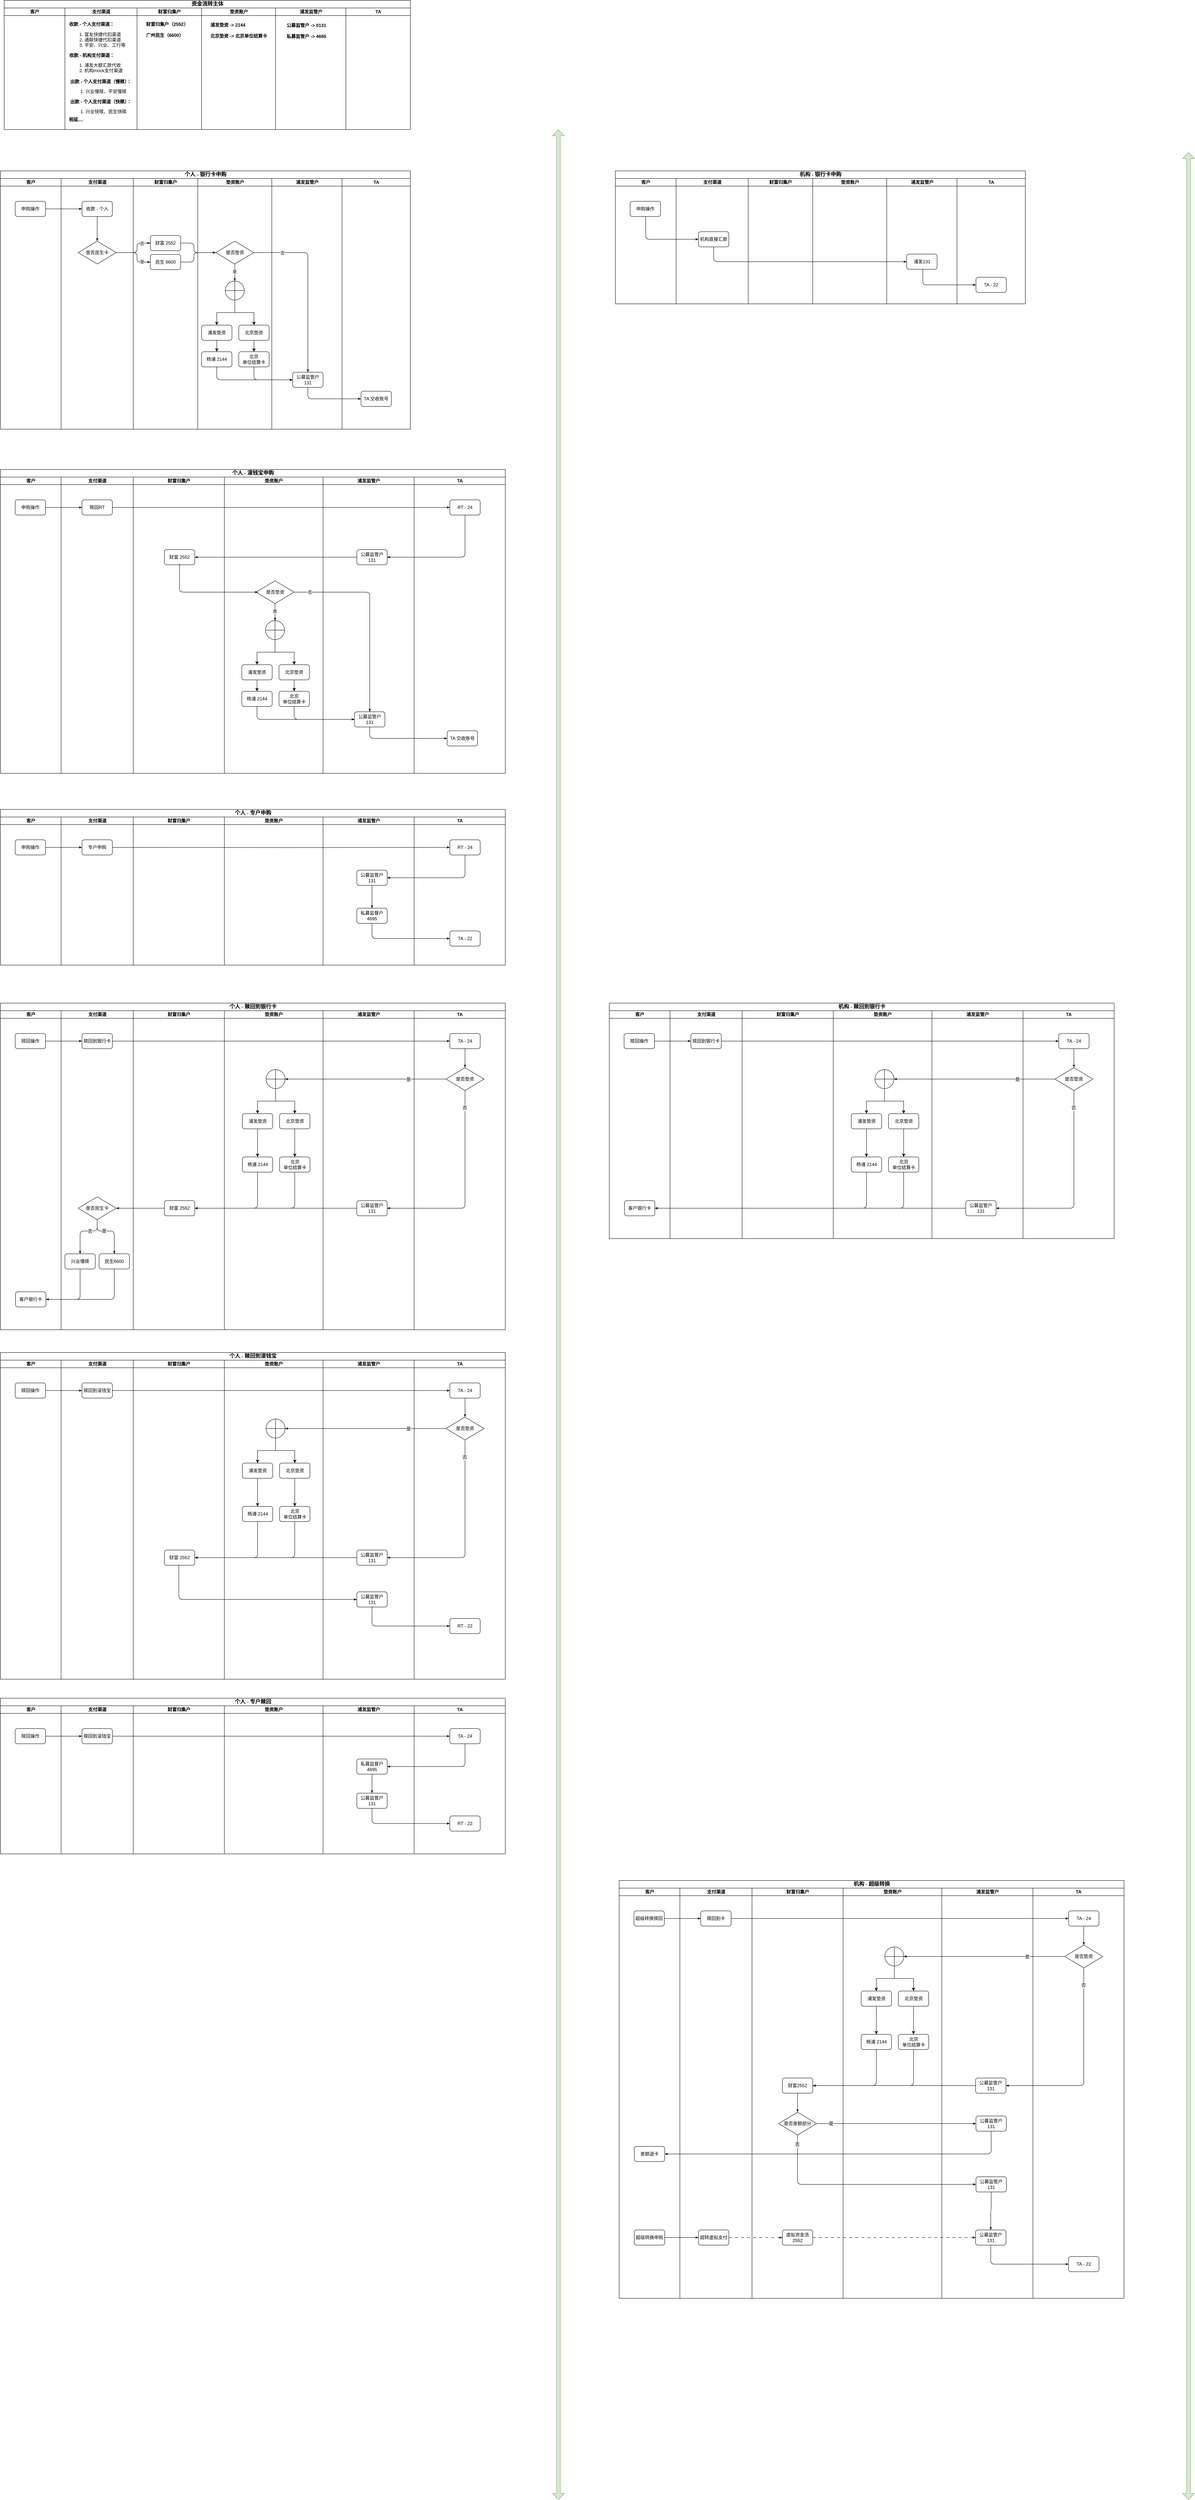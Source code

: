 <mxfile version="24.7.7">
  <diagram name="第 1 页" id="qd19owQGamvkp8HrGmAx">
    <mxGraphModel dx="3486" dy="2427" grid="1" gridSize="10" guides="1" tooltips="1" connect="1" arrows="1" fold="1" page="1" pageScale="1" pageWidth="827" pageHeight="1169" math="0" shadow="0">
      <root>
        <mxCell id="0" />
        <mxCell id="1" parent="0" />
        <mxCell id="iqYd82NWPD9aMixS2ALM-1" value="&lt;font style=&quot;font-size: 14px;&quot;&gt;资金流转主体&lt;/font&gt;" style="swimlane;html=1;childLayout=stackLayout;startSize=20;rounded=0;shadow=0;labelBackgroundColor=none;strokeWidth=1;fontFamily=Verdana;fontSize=8;align=center;" vertex="1" parent="1">
          <mxGeometry x="60" y="-950" width="1070" height="340" as="geometry">
            <mxRectangle x="70" y="40" width="60" height="20" as="alternateBounds" />
          </mxGeometry>
        </mxCell>
        <mxCell id="iqYd82NWPD9aMixS2ALM-2" value="客户" style="swimlane;html=1;startSize=20;" vertex="1" parent="iqYd82NWPD9aMixS2ALM-1">
          <mxGeometry y="20" width="160" height="320" as="geometry">
            <mxRectangle y="20" width="40" height="730" as="alternateBounds" />
          </mxGeometry>
        </mxCell>
        <mxCell id="iqYd82NWPD9aMixS2ALM-3" value="支付渠道" style="swimlane;html=1;startSize=20;" vertex="1" parent="iqYd82NWPD9aMixS2ALM-1">
          <mxGeometry x="160" y="20" width="190" height="320" as="geometry">
            <mxRectangle x="160" y="20" width="40" height="730" as="alternateBounds" />
          </mxGeometry>
        </mxCell>
        <mxCell id="iqYd82NWPD9aMixS2ALM-4" value="&lt;span style=&quot;background-color: initial;&quot;&gt;&lt;b&gt;&amp;nbsp; &amp;nbsp;收款 - 个人支付渠道：&lt;/b&gt;&lt;/span&gt;&lt;br&gt;&lt;blockquote style=&quot;margin: 0 0 0 40px; border: none; padding: 0px;&quot;&gt;&lt;ol&gt;&lt;li style=&quot;text-align: left;&quot;&gt;&lt;span style=&quot;background-color: initial;&quot;&gt;富友快捷代扣渠道&lt;/span&gt;&lt;/li&gt;&lt;li style=&quot;text-align: left;&quot;&gt;&lt;span style=&quot;background-color: initial;&quot;&gt;通联快捷代扣渠道&lt;/span&gt;&lt;/li&gt;&lt;li style=&quot;text-align: left;&quot;&gt;&lt;span style=&quot;background-color: initial;&quot;&gt;平安、兴业、工行等&lt;/span&gt;&lt;/li&gt;&lt;/ol&gt;&lt;div style=&quot;text-align: left;&quot;&gt;&lt;span style=&quot;text-align: center; background-color: initial;&quot;&gt;&lt;b&gt;收款 - 机构支付渠道：&lt;/b&gt;&lt;/span&gt;&lt;br style=&quot;text-align: center;&quot;&gt;&lt;ol&gt;&lt;li&gt;浦发大额汇款代收&lt;br&gt;&lt;/li&gt;&lt;li&gt;机构mock支付渠道&lt;br&gt;&lt;/li&gt;&lt;/ol&gt;&lt;/div&gt;&lt;/blockquote&gt;" style="text;html=1;align=center;verticalAlign=middle;resizable=0;points=[];autosize=1;strokeColor=none;fillColor=none;" vertex="1" parent="iqYd82NWPD9aMixS2ALM-3">
          <mxGeometry x="-40" y="30" width="210" height="160" as="geometry" />
        </mxCell>
        <mxCell id="iqYd82NWPD9aMixS2ALM-5" value="财富归集户" style="swimlane;html=1;startSize=20;" vertex="1" parent="iqYd82NWPD9aMixS2ALM-1">
          <mxGeometry x="350" y="20" width="170" height="320" as="geometry">
            <mxRectangle x="320" y="20" width="40" height="730" as="alternateBounds" />
          </mxGeometry>
        </mxCell>
        <mxCell id="iqYd82NWPD9aMixS2ALM-6" value="&lt;b style=&quot;background-color: initial;&quot;&gt;财富归集户（2552）&lt;br&gt;&lt;/b&gt;&lt;br&gt;&lt;b style=&quot;background-color: initial;&quot;&gt;广州民生（6600）&lt;/b&gt;" style="text;html=1;align=left;verticalAlign=middle;resizable=0;points=[];autosize=1;strokeColor=none;fillColor=none;" vertex="1" parent="iqYd82NWPD9aMixS2ALM-5">
          <mxGeometry x="22" y="27" width="130" height="60" as="geometry" />
        </mxCell>
        <mxCell id="iqYd82NWPD9aMixS2ALM-7" value="垫资账户" style="swimlane;html=1;startSize=20;" vertex="1" parent="iqYd82NWPD9aMixS2ALM-1">
          <mxGeometry x="520" y="20" width="195" height="320" as="geometry" />
        </mxCell>
        <mxCell id="iqYd82NWPD9aMixS2ALM-8" value="&lt;b style=&quot;background-color: initial;&quot;&gt;浦发垫资 -&amp;gt; 2144&lt;br&gt;&lt;/b&gt;&lt;br&gt;&lt;b style=&quot;background-color: initial;&quot;&gt;北京垫资 -&amp;gt; 北京单位结算卡&lt;/b&gt;" style="text;html=1;align=left;verticalAlign=middle;resizable=0;points=[];autosize=1;strokeColor=none;fillColor=none;" vertex="1" parent="iqYd82NWPD9aMixS2ALM-7">
          <mxGeometry x="21" y="29" width="170" height="60" as="geometry" />
        </mxCell>
        <mxCell id="iqYd82NWPD9aMixS2ALM-9" value="浦发监管户" style="swimlane;html=1;startSize=20;" vertex="1" parent="iqYd82NWPD9aMixS2ALM-1">
          <mxGeometry x="715" y="20" width="185" height="320" as="geometry" />
        </mxCell>
        <mxCell id="iqYd82NWPD9aMixS2ALM-10" value="&lt;b style=&quot;background-color: initial;&quot;&gt;公募监管户 -&amp;gt; 0131&lt;br&gt;&lt;/b&gt;&lt;br&gt;&lt;b style=&quot;background-color: initial;&quot;&gt;私募监管户 -&amp;gt; 4695&lt;/b&gt;&lt;span style=&quot;color: rgba(0, 0, 0, 0); font-family: monospace; font-size: 0px; background-color: initial;&quot;&gt;%3CmxGraphModel%3E%3Croot%3E%3CmxCell%20id%3D%220%22%2F%3E%3CmxCell%20id%3D%221%22%20parent%3D%220%22%2F%3E%3CmxCell%20id%3D%222%22%20value%3D%22%26lt%3Bb%20style%3D%26quot%3Bbackground-color%3A%20initial%3B%26quot%3B%26gt%3B%E6%B5%A6%E5%8F%91%E5%9E%AB%E8%B5%84%20-%26amp%3Bgt%3B%202144%26lt%3Bbr%26gt%3B%26lt%3B%2Fb%26gt%3B%26lt%3Bbr%26gt%3B%26lt%3Bb%20style%3D%26quot%3Bbackground-color%3A%20initial%3B%26quot%3B%26gt%3B%E5%8C%97%E4%BA%AC%E5%9E%AB%E8%B5%84%20-%26amp%3Bgt%3B%20%E5%8C%97%E4%BA%AC%E5%8D%95%E4%BD%8D%E7%BB%93%E7%AE%97%E5%8D%A1%26lt%3B%2Fb%26gt%3B%22%20style%3D%22text%3Bhtml%3D1%3Balign%3Dleft%3BverticalAlign%3Dmiddle%3Bresizable%3D0%3Bpoints%3D%5B%5D%3Bautosize%3D1%3BstrokeColor%3Dnone%3BfillColor%3Dnone%3B%22%20vertex%3D%221%22%20parent%3D%221%22%3E%3CmxGeometry%20x%3D%22591%22%20y%3D%22-901%22%20width%3D%22170%22%20height%3D%2260%22%20as%3D%22geometry%22%2F%3E%3C%2FmxCell%3E%3C%2Froot%3E%3C%2FmxGraphModel%3E4&lt;/span&gt;" style="text;html=1;align=left;verticalAlign=middle;resizable=0;points=[];autosize=1;strokeColor=none;fillColor=none;" vertex="1" parent="iqYd82NWPD9aMixS2ALM-9">
          <mxGeometry x="27" y="30" width="130" height="60" as="geometry" />
        </mxCell>
        <mxCell id="iqYd82NWPD9aMixS2ALM-11" value="TA" style="swimlane;html=1;startSize=20;" vertex="1" parent="iqYd82NWPD9aMixS2ALM-1">
          <mxGeometry x="900" y="20" width="170" height="320" as="geometry" />
        </mxCell>
        <mxCell id="iqYd82NWPD9aMixS2ALM-12" value="&lt;span style=&quot;background-color: initial;&quot;&gt;&lt;b&gt;&amp;nbsp; &amp;nbsp; &amp;nbsp; &amp;nbsp; &amp;nbsp; &amp;nbsp; 出款 - 个人支付渠道（慢赎）：&lt;/b&gt;&lt;/span&gt;&lt;br&gt;&lt;blockquote style=&quot;margin: 0 0 0 40px; border: none; padding: 0px;&quot;&gt;&lt;ol&gt;&lt;li style=&quot;text-align: left;&quot;&gt;兴业慢赎、平安慢赎&lt;/li&gt;&lt;/ol&gt;&lt;div style=&quot;text-align: left;&quot;&gt;&lt;b style=&quot;background-color: initial; text-align: center;&quot;&gt;出款 - 个人支付渠道（快赎）：&lt;/b&gt;&lt;br&gt;&lt;/div&gt;&lt;div style=&quot;text-align: left;&quot;&gt;&lt;ol&gt;&lt;li&gt;&lt;span style=&quot;text-align: left; background-color: initial;&quot;&gt;兴业快赎、民生快赎&lt;/span&gt;&lt;/li&gt;&lt;/ol&gt;&lt;/div&gt;&lt;div style=&quot;text-align: left;&quot;&gt;&lt;/div&gt;&lt;/blockquote&gt;" style="text;html=1;align=center;verticalAlign=middle;resizable=0;points=[];autosize=1;strokeColor=none;fillColor=none;" vertex="1" parent="1">
          <mxGeometry x="179" y="-751" width="230" height="120" as="geometry" />
        </mxCell>
        <mxCell id="iqYd82NWPD9aMixS2ALM-13" value="&lt;span style=&quot;background-color: initial;&quot;&gt;&lt;b&gt;&amp;nbsp; &amp;nbsp; &amp;nbsp; &amp;nbsp; &amp;nbsp; &amp;nbsp; 税延....&lt;/b&gt;&lt;/span&gt;&lt;blockquote style=&quot;margin: 0 0 0 40px; border: none; padding: 0px;&quot;&gt;&lt;div style=&quot;text-align: left;&quot;&gt;&lt;/div&gt;&lt;/blockquote&gt;" style="text;html=1;align=center;verticalAlign=middle;resizable=0;points=[];autosize=1;strokeColor=none;fillColor=none;" vertex="1" parent="1">
          <mxGeometry x="179" y="-651" width="100" height="30" as="geometry" />
        </mxCell>
        <mxCell id="iqYd82NWPD9aMixS2ALM-14" value="&lt;font style=&quot;font-size: 14px;&quot;&gt;个人 - 银行卡申购&lt;/font&gt;" style="swimlane;html=1;childLayout=stackLayout;startSize=20;rounded=0;shadow=0;labelBackgroundColor=none;strokeWidth=1;fontFamily=Verdana;fontSize=8;align=center;" vertex="1" parent="1">
          <mxGeometry x="50" y="-501" width="1080" height="680" as="geometry">
            <mxRectangle x="70" y="40" width="60" height="20" as="alternateBounds" />
          </mxGeometry>
        </mxCell>
        <mxCell id="iqYd82NWPD9aMixS2ALM-15" value="客户" style="swimlane;html=1;startSize=20;" vertex="1" parent="iqYd82NWPD9aMixS2ALM-14">
          <mxGeometry y="20" width="160" height="660" as="geometry">
            <mxRectangle y="20" width="40" height="730" as="alternateBounds" />
          </mxGeometry>
        </mxCell>
        <mxCell id="iqYd82NWPD9aMixS2ALM-16" value="申购操作" style="rounded=1;whiteSpace=wrap;html=1;" vertex="1" parent="iqYd82NWPD9aMixS2ALM-15">
          <mxGeometry x="39" y="60" width="80" height="40" as="geometry" />
        </mxCell>
        <mxCell id="iqYd82NWPD9aMixS2ALM-17" value="支付渠道" style="swimlane;html=1;startSize=20;" vertex="1" parent="iqYd82NWPD9aMixS2ALM-14">
          <mxGeometry x="160" y="20" width="190" height="660" as="geometry">
            <mxRectangle x="160" y="20" width="40" height="730" as="alternateBounds" />
          </mxGeometry>
        </mxCell>
        <mxCell id="iqYd82NWPD9aMixS2ALM-18" value="收款 - 个人" style="rounded=1;whiteSpace=wrap;html=1;" vertex="1" parent="iqYd82NWPD9aMixS2ALM-17">
          <mxGeometry x="55" y="60" width="80" height="40" as="geometry" />
        </mxCell>
        <mxCell id="iqYd82NWPD9aMixS2ALM-19" value="财富归集户" style="swimlane;html=1;startSize=20;" vertex="1" parent="iqYd82NWPD9aMixS2ALM-14">
          <mxGeometry x="350" y="20" width="170" height="660" as="geometry">
            <mxRectangle x="320" y="20" width="40" height="730" as="alternateBounds" />
          </mxGeometry>
        </mxCell>
        <mxCell id="iqYd82NWPD9aMixS2ALM-20" value="是否民生卡" style="rhombus;whiteSpace=wrap;html=1;" vertex="1" parent="iqYd82NWPD9aMixS2ALM-19">
          <mxGeometry x="-145" y="165" width="100" height="60" as="geometry" />
        </mxCell>
        <mxCell id="iqYd82NWPD9aMixS2ALM-21" value="财富 2552" style="rounded=1;whiteSpace=wrap;html=1;" vertex="1" parent="iqYd82NWPD9aMixS2ALM-19">
          <mxGeometry x="45" y="150" width="80" height="40" as="geometry" />
        </mxCell>
        <mxCell id="iqYd82NWPD9aMixS2ALM-22" value="民生 6600" style="rounded=1;whiteSpace=wrap;html=1;" vertex="1" parent="iqYd82NWPD9aMixS2ALM-19">
          <mxGeometry x="45" y="200" width="80" height="40" as="geometry" />
        </mxCell>
        <mxCell id="iqYd82NWPD9aMixS2ALM-23" style="edgeStyle=orthogonalEdgeStyle;rounded=1;orthogonalLoop=1;jettySize=auto;html=1;strokeColor=default;strokeWidth=1;align=center;verticalAlign=middle;fontFamily=Verdana;fontSize=8;fontColor=default;labelBackgroundColor=none;startArrow=none;startFill=0;startSize=5;endArrow=classicThin;endFill=1;endSize=5;entryX=0;entryY=0.5;entryDx=0;entryDy=0;" edge="1" parent="iqYd82NWPD9aMixS2ALM-19" source="iqYd82NWPD9aMixS2ALM-20" target="iqYd82NWPD9aMixS2ALM-21">
          <mxGeometry relative="1" as="geometry">
            <Array as="points">
              <mxPoint x="10" y="195" />
              <mxPoint x="10" y="170" />
            </Array>
          </mxGeometry>
        </mxCell>
        <mxCell id="iqYd82NWPD9aMixS2ALM-24" value="否" style="edgeLabel;html=1;align=center;verticalAlign=middle;resizable=0;points=[];" connectable="0" vertex="1" parent="iqYd82NWPD9aMixS2ALM-23">
          <mxGeometry x="0.744" y="-1" relative="1" as="geometry">
            <mxPoint x="-8" as="offset" />
          </mxGeometry>
        </mxCell>
        <mxCell id="iqYd82NWPD9aMixS2ALM-25" style="edgeStyle=orthogonalEdgeStyle;rounded=1;orthogonalLoop=1;jettySize=auto;html=1;entryX=0;entryY=0.5;entryDx=0;entryDy=0;strokeColor=default;strokeWidth=1;align=center;verticalAlign=middle;fontFamily=Verdana;fontSize=8;fontColor=default;labelBackgroundColor=none;startArrow=none;startFill=0;startSize=5;endArrow=classicThin;endFill=1;endSize=5;" edge="1" parent="iqYd82NWPD9aMixS2ALM-19" source="iqYd82NWPD9aMixS2ALM-20" target="iqYd82NWPD9aMixS2ALM-22">
          <mxGeometry relative="1" as="geometry">
            <Array as="points">
              <mxPoint x="10" y="195" />
              <mxPoint x="10" y="220" />
            </Array>
          </mxGeometry>
        </mxCell>
        <mxCell id="iqYd82NWPD9aMixS2ALM-26" value="是" style="edgeLabel;html=1;align=center;verticalAlign=middle;resizable=0;points=[];" connectable="0" vertex="1" parent="iqYd82NWPD9aMixS2ALM-25">
          <mxGeometry x="0.802" y="1" relative="1" as="geometry">
            <mxPoint x="-11" as="offset" />
          </mxGeometry>
        </mxCell>
        <mxCell id="iqYd82NWPD9aMixS2ALM-27" value="垫资账户" style="swimlane;html=1;startSize=20;" vertex="1" parent="iqYd82NWPD9aMixS2ALM-14">
          <mxGeometry x="520" y="20" width="195" height="660" as="geometry" />
        </mxCell>
        <mxCell id="iqYd82NWPD9aMixS2ALM-28" style="edgeStyle=orthogonalEdgeStyle;rounded=1;orthogonalLoop=1;jettySize=auto;html=1;strokeColor=default;strokeWidth=1;align=center;verticalAlign=middle;fontFamily=Verdana;fontSize=8;fontColor=default;labelBackgroundColor=none;startArrow=none;startFill=0;startSize=5;endArrow=classicThin;endFill=1;endSize=5;entryX=0.5;entryY=0;entryDx=0;entryDy=0;entryPerimeter=0;" edge="1" parent="iqYd82NWPD9aMixS2ALM-27" source="iqYd82NWPD9aMixS2ALM-30" target="iqYd82NWPD9aMixS2ALM-33">
          <mxGeometry relative="1" as="geometry">
            <mxPoint x="97.5" y="270" as="targetPoint" />
          </mxGeometry>
        </mxCell>
        <mxCell id="iqYd82NWPD9aMixS2ALM-29" value="是" style="edgeLabel;html=1;align=center;verticalAlign=middle;resizable=0;points=[];" connectable="0" vertex="1" parent="iqYd82NWPD9aMixS2ALM-28">
          <mxGeometry x="-0.127" y="-1" relative="1" as="geometry">
            <mxPoint as="offset" />
          </mxGeometry>
        </mxCell>
        <mxCell id="iqYd82NWPD9aMixS2ALM-30" value="是否垫资" style="rhombus;whiteSpace=wrap;html=1;" vertex="1" parent="iqYd82NWPD9aMixS2ALM-27">
          <mxGeometry x="47.5" y="165" width="100" height="60" as="geometry" />
        </mxCell>
        <mxCell id="iqYd82NWPD9aMixS2ALM-31" style="edgeStyle=orthogonalEdgeStyle;rounded=0;orthogonalLoop=1;jettySize=auto;html=1;" edge="1" parent="iqYd82NWPD9aMixS2ALM-27" source="iqYd82NWPD9aMixS2ALM-33" target="iqYd82NWPD9aMixS2ALM-35">
          <mxGeometry relative="1" as="geometry" />
        </mxCell>
        <mxCell id="iqYd82NWPD9aMixS2ALM-32" style="edgeStyle=orthogonalEdgeStyle;rounded=0;orthogonalLoop=1;jettySize=auto;html=1;exitX=0.5;exitY=1;exitDx=0;exitDy=0;exitPerimeter=0;" edge="1" parent="iqYd82NWPD9aMixS2ALM-27" source="iqYd82NWPD9aMixS2ALM-33" target="iqYd82NWPD9aMixS2ALM-37">
          <mxGeometry relative="1" as="geometry" />
        </mxCell>
        <mxCell id="iqYd82NWPD9aMixS2ALM-33" value="" style="verticalLabelPosition=bottom;verticalAlign=top;html=1;shape=mxgraph.flowchart.summing_function;" vertex="1" parent="iqYd82NWPD9aMixS2ALM-27">
          <mxGeometry x="72.5" y="270" width="50" height="50" as="geometry" />
        </mxCell>
        <mxCell id="iqYd82NWPD9aMixS2ALM-34" style="edgeStyle=orthogonalEdgeStyle;rounded=0;orthogonalLoop=1;jettySize=auto;html=1;entryX=0.5;entryY=0;entryDx=0;entryDy=0;" edge="1" parent="iqYd82NWPD9aMixS2ALM-27" source="iqYd82NWPD9aMixS2ALM-35" target="iqYd82NWPD9aMixS2ALM-38">
          <mxGeometry relative="1" as="geometry">
            <mxPoint x="50" y="456" as="targetPoint" />
          </mxGeometry>
        </mxCell>
        <mxCell id="iqYd82NWPD9aMixS2ALM-35" value="浦发垫资" style="rounded=1;whiteSpace=wrap;html=1;" vertex="1" parent="iqYd82NWPD9aMixS2ALM-27">
          <mxGeometry x="10" y="386" width="80" height="40" as="geometry" />
        </mxCell>
        <mxCell id="iqYd82NWPD9aMixS2ALM-36" style="edgeStyle=orthogonalEdgeStyle;rounded=0;orthogonalLoop=1;jettySize=auto;html=1;entryX=0.5;entryY=0;entryDx=0;entryDy=0;" edge="1" parent="iqYd82NWPD9aMixS2ALM-27" source="iqYd82NWPD9aMixS2ALM-37" target="iqYd82NWPD9aMixS2ALM-39">
          <mxGeometry relative="1" as="geometry">
            <mxPoint x="148" y="456" as="targetPoint" />
          </mxGeometry>
        </mxCell>
        <mxCell id="iqYd82NWPD9aMixS2ALM-37" value="北京垫资" style="rounded=1;whiteSpace=wrap;html=1;" vertex="1" parent="iqYd82NWPD9aMixS2ALM-27">
          <mxGeometry x="108" y="386" width="80" height="40" as="geometry" />
        </mxCell>
        <mxCell id="iqYd82NWPD9aMixS2ALM-38" value="杨浦 2144" style="rounded=1;whiteSpace=wrap;html=1;" vertex="1" parent="iqYd82NWPD9aMixS2ALM-27">
          <mxGeometry x="10" y="456" width="80" height="40" as="geometry" />
        </mxCell>
        <mxCell id="iqYd82NWPD9aMixS2ALM-39" value="北京&lt;br&gt;单位结算卡" style="rounded=1;whiteSpace=wrap;html=1;" vertex="1" parent="iqYd82NWPD9aMixS2ALM-27">
          <mxGeometry x="108" y="456" width="80" height="40" as="geometry" />
        </mxCell>
        <mxCell id="iqYd82NWPD9aMixS2ALM-40" value="浦发监管户" style="swimlane;html=1;startSize=20;" vertex="1" parent="iqYd82NWPD9aMixS2ALM-14">
          <mxGeometry x="715" y="20" width="185" height="660" as="geometry" />
        </mxCell>
        <mxCell id="iqYd82NWPD9aMixS2ALM-41" value="公募监管户&lt;br&gt;131" style="rounded=1;whiteSpace=wrap;html=1;" vertex="1" parent="iqYd82NWPD9aMixS2ALM-40">
          <mxGeometry x="55" y="510" width="80" height="40" as="geometry" />
        </mxCell>
        <mxCell id="iqYd82NWPD9aMixS2ALM-42" value="TA" style="swimlane;html=1;startSize=20;" vertex="1" parent="iqYd82NWPD9aMixS2ALM-14">
          <mxGeometry x="900" y="20" width="180" height="660" as="geometry" />
        </mxCell>
        <mxCell id="iqYd82NWPD9aMixS2ALM-43" value="TA 交收账号" style="rounded=1;whiteSpace=wrap;html=1;" vertex="1" parent="iqYd82NWPD9aMixS2ALM-42">
          <mxGeometry x="50" y="560" width="80" height="40" as="geometry" />
        </mxCell>
        <mxCell id="iqYd82NWPD9aMixS2ALM-44" style="edgeStyle=orthogonalEdgeStyle;rounded=1;orthogonalLoop=1;jettySize=auto;html=1;exitX=1;exitY=0.5;exitDx=0;exitDy=0;entryX=0;entryY=0.5;entryDx=0;entryDy=0;strokeColor=default;strokeWidth=1;align=center;verticalAlign=middle;fontFamily=Verdana;fontSize=8;fontColor=default;labelBackgroundColor=none;startArrow=none;startFill=0;startSize=5;endArrow=classicThin;endFill=1;endSize=5;" edge="1" parent="iqYd82NWPD9aMixS2ALM-14" source="iqYd82NWPD9aMixS2ALM-16" target="iqYd82NWPD9aMixS2ALM-18">
          <mxGeometry relative="1" as="geometry">
            <mxPoint x="220" y="99.667" as="targetPoint" />
          </mxGeometry>
        </mxCell>
        <mxCell id="iqYd82NWPD9aMixS2ALM-45" style="edgeStyle=orthogonalEdgeStyle;rounded=1;orthogonalLoop=1;jettySize=auto;html=1;entryX=0.5;entryY=0;entryDx=0;entryDy=0;strokeColor=default;strokeWidth=1;align=center;verticalAlign=middle;fontFamily=Verdana;fontSize=8;fontColor=default;labelBackgroundColor=none;startArrow=none;startFill=0;startSize=5;endArrow=classicThin;endFill=1;endSize=5;" edge="1" parent="iqYd82NWPD9aMixS2ALM-14" source="iqYd82NWPD9aMixS2ALM-18" target="iqYd82NWPD9aMixS2ALM-20">
          <mxGeometry relative="1" as="geometry" />
        </mxCell>
        <mxCell id="iqYd82NWPD9aMixS2ALM-46" style="edgeStyle=orthogonalEdgeStyle;rounded=1;orthogonalLoop=1;jettySize=auto;html=1;entryX=0;entryY=0.5;entryDx=0;entryDy=0;strokeColor=default;strokeWidth=1;align=center;verticalAlign=middle;fontFamily=Verdana;fontSize=8;fontColor=default;labelBackgroundColor=none;startArrow=none;startFill=0;startSize=5;endArrow=classicThin;endFill=1;endSize=5;" edge="1" parent="iqYd82NWPD9aMixS2ALM-14" source="iqYd82NWPD9aMixS2ALM-21" target="iqYd82NWPD9aMixS2ALM-30">
          <mxGeometry relative="1" as="geometry">
            <Array as="points">
              <mxPoint x="510" y="190" />
              <mxPoint x="510" y="215" />
            </Array>
          </mxGeometry>
        </mxCell>
        <mxCell id="iqYd82NWPD9aMixS2ALM-47" style="edgeStyle=orthogonalEdgeStyle;rounded=1;orthogonalLoop=1;jettySize=auto;html=1;strokeColor=default;strokeWidth=1;align=center;verticalAlign=middle;fontFamily=Verdana;fontSize=8;fontColor=default;labelBackgroundColor=none;startArrow=none;startFill=0;startSize=5;endArrow=classicThin;endFill=1;endSize=5;" edge="1" parent="iqYd82NWPD9aMixS2ALM-14" source="iqYd82NWPD9aMixS2ALM-22" target="iqYd82NWPD9aMixS2ALM-30">
          <mxGeometry relative="1" as="geometry">
            <Array as="points">
              <mxPoint x="510" y="240" />
              <mxPoint x="510" y="215" />
            </Array>
          </mxGeometry>
        </mxCell>
        <mxCell id="iqYd82NWPD9aMixS2ALM-48" style="edgeStyle=orthogonalEdgeStyle;rounded=1;orthogonalLoop=1;jettySize=auto;html=1;entryX=0.5;entryY=0;entryDx=0;entryDy=0;strokeColor=default;strokeWidth=1;align=center;verticalAlign=middle;fontFamily=Verdana;fontSize=8;fontColor=default;labelBackgroundColor=none;startArrow=none;startFill=0;startSize=5;endArrow=classicThin;endFill=1;endSize=5;" edge="1" parent="iqYd82NWPD9aMixS2ALM-14" source="iqYd82NWPD9aMixS2ALM-30" target="iqYd82NWPD9aMixS2ALM-41">
          <mxGeometry relative="1" as="geometry">
            <Array as="points">
              <mxPoint x="810" y="215" />
            </Array>
          </mxGeometry>
        </mxCell>
        <mxCell id="iqYd82NWPD9aMixS2ALM-49" value="否" style="edgeLabel;html=1;align=center;verticalAlign=middle;resizable=0;points=[];" connectable="0" vertex="1" parent="iqYd82NWPD9aMixS2ALM-48">
          <mxGeometry x="-0.67" y="-1" relative="1" as="geometry">
            <mxPoint as="offset" />
          </mxGeometry>
        </mxCell>
        <mxCell id="iqYd82NWPD9aMixS2ALM-50" style="edgeStyle=orthogonalEdgeStyle;rounded=1;orthogonalLoop=1;jettySize=auto;html=1;entryX=0;entryY=0.5;entryDx=0;entryDy=0;strokeColor=default;strokeWidth=1;align=center;verticalAlign=middle;fontFamily=Verdana;fontSize=8;fontColor=default;labelBackgroundColor=none;startArrow=none;startFill=0;startSize=5;endArrow=classicThin;endFill=1;endSize=5;" edge="1" parent="iqYd82NWPD9aMixS2ALM-14" source="iqYd82NWPD9aMixS2ALM-38" target="iqYd82NWPD9aMixS2ALM-41">
          <mxGeometry relative="1" as="geometry">
            <mxPoint x="570" y="560" as="targetPoint" />
            <Array as="points">
              <mxPoint x="570" y="550" />
            </Array>
          </mxGeometry>
        </mxCell>
        <mxCell id="iqYd82NWPD9aMixS2ALM-51" style="edgeStyle=orthogonalEdgeStyle;rounded=1;orthogonalLoop=1;jettySize=auto;html=1;strokeColor=default;strokeWidth=1;align=center;verticalAlign=middle;fontFamily=Verdana;fontSize=8;fontColor=default;labelBackgroundColor=none;startArrow=none;startFill=0;startSize=5;endArrow=classicThin;endFill=1;endSize=5;entryX=0;entryY=0.5;entryDx=0;entryDy=0;" edge="1" parent="iqYd82NWPD9aMixS2ALM-14" source="iqYd82NWPD9aMixS2ALM-39" target="iqYd82NWPD9aMixS2ALM-41">
          <mxGeometry relative="1" as="geometry">
            <mxPoint x="668" y="560" as="targetPoint" />
            <Array as="points">
              <mxPoint x="668" y="550" />
            </Array>
          </mxGeometry>
        </mxCell>
        <mxCell id="iqYd82NWPD9aMixS2ALM-52" style="edgeStyle=orthogonalEdgeStyle;rounded=1;orthogonalLoop=1;jettySize=auto;html=1;entryX=0;entryY=0.5;entryDx=0;entryDy=0;strokeColor=default;strokeWidth=1;align=center;verticalAlign=middle;fontFamily=Verdana;fontSize=8;fontColor=default;labelBackgroundColor=none;startArrow=none;startFill=0;startSize=5;endArrow=classicThin;endFill=1;endSize=5;" edge="1" parent="iqYd82NWPD9aMixS2ALM-14" source="iqYd82NWPD9aMixS2ALM-41" target="iqYd82NWPD9aMixS2ALM-43">
          <mxGeometry relative="1" as="geometry">
            <Array as="points">
              <mxPoint x="810" y="600" />
            </Array>
          </mxGeometry>
        </mxCell>
        <mxCell id="iqYd82NWPD9aMixS2ALM-53" value="&lt;font style=&quot;font-size: 14px;&quot;&gt;个人 - 滚钱宝申购&lt;/font&gt;" style="swimlane;html=1;childLayout=stackLayout;startSize=20;rounded=0;shadow=0;labelBackgroundColor=none;strokeWidth=1;fontFamily=Verdana;fontSize=8;align=center;" vertex="1" parent="1">
          <mxGeometry x="50" y="285" width="1330" height="800" as="geometry">
            <mxRectangle x="70" y="40" width="60" height="20" as="alternateBounds" />
          </mxGeometry>
        </mxCell>
        <mxCell id="iqYd82NWPD9aMixS2ALM-54" value="客户" style="swimlane;html=1;startSize=20;" vertex="1" parent="iqYd82NWPD9aMixS2ALM-53">
          <mxGeometry y="20" width="160" height="780" as="geometry">
            <mxRectangle y="20" width="40" height="730" as="alternateBounds" />
          </mxGeometry>
        </mxCell>
        <mxCell id="iqYd82NWPD9aMixS2ALM-55" value="申购操作" style="rounded=1;whiteSpace=wrap;html=1;" vertex="1" parent="iqYd82NWPD9aMixS2ALM-54">
          <mxGeometry x="39" y="60" width="80" height="40" as="geometry" />
        </mxCell>
        <mxCell id="iqYd82NWPD9aMixS2ALM-56" value="支付渠道" style="swimlane;html=1;startSize=20;" vertex="1" parent="iqYd82NWPD9aMixS2ALM-53">
          <mxGeometry x="160" y="20" width="190" height="780" as="geometry">
            <mxRectangle x="160" y="20" width="40" height="730" as="alternateBounds" />
          </mxGeometry>
        </mxCell>
        <mxCell id="iqYd82NWPD9aMixS2ALM-57" value="赎回RT" style="rounded=1;whiteSpace=wrap;html=1;" vertex="1" parent="iqYd82NWPD9aMixS2ALM-56">
          <mxGeometry x="55" y="60" width="80" height="40" as="geometry" />
        </mxCell>
        <mxCell id="iqYd82NWPD9aMixS2ALM-58" value="财富归集户" style="swimlane;html=1;startSize=20;" vertex="1" parent="iqYd82NWPD9aMixS2ALM-53">
          <mxGeometry x="350" y="20" width="240" height="780" as="geometry">
            <mxRectangle x="320" y="20" width="40" height="730" as="alternateBounds" />
          </mxGeometry>
        </mxCell>
        <mxCell id="iqYd82NWPD9aMixS2ALM-59" value="财富 2552" style="rounded=1;whiteSpace=wrap;html=1;" vertex="1" parent="iqYd82NWPD9aMixS2ALM-58">
          <mxGeometry x="82" y="191" width="80" height="40" as="geometry" />
        </mxCell>
        <mxCell id="iqYd82NWPD9aMixS2ALM-62" value="垫资账户" style="swimlane;html=1;startSize=20;" vertex="1" parent="iqYd82NWPD9aMixS2ALM-53">
          <mxGeometry x="590" y="20" width="260" height="780" as="geometry" />
        </mxCell>
        <mxCell id="iqYd82NWPD9aMixS2ALM-72" value="浦发监管户" style="swimlane;html=1;startSize=20;" vertex="1" parent="iqYd82NWPD9aMixS2ALM-53">
          <mxGeometry x="850" y="20" width="240" height="780" as="geometry" />
        </mxCell>
        <mxCell id="iqYd82NWPD9aMixS2ALM-73" value="公募监管户&lt;br&gt;131" style="rounded=1;whiteSpace=wrap;html=1;" vertex="1" parent="iqYd82NWPD9aMixS2ALM-72">
          <mxGeometry x="89" y="191" width="80" height="40" as="geometry" />
        </mxCell>
        <mxCell id="iqYd82NWPD9aMixS2ALM-102" value="公募监管户&lt;br&gt;131" style="rounded=1;whiteSpace=wrap;html=1;" vertex="1" parent="iqYd82NWPD9aMixS2ALM-72">
          <mxGeometry x="83" y="618" width="80" height="40" as="geometry" />
        </mxCell>
        <mxCell id="iqYd82NWPD9aMixS2ALM-74" value="TA" style="swimlane;html=1;startSize=20;" vertex="1" parent="iqYd82NWPD9aMixS2ALM-53">
          <mxGeometry x="1090" y="20" width="240" height="780" as="geometry" />
        </mxCell>
        <mxCell id="iqYd82NWPD9aMixS2ALM-75" value="RT - 24" style="rounded=1;whiteSpace=wrap;html=1;" vertex="1" parent="iqYd82NWPD9aMixS2ALM-74">
          <mxGeometry x="94" y="60" width="80" height="40" as="geometry" />
        </mxCell>
        <mxCell id="iqYd82NWPD9aMixS2ALM-90" style="edgeStyle=orthogonalEdgeStyle;rounded=1;orthogonalLoop=1;jettySize=auto;html=1;strokeColor=default;strokeWidth=1;align=center;verticalAlign=middle;fontFamily=Verdana;fontSize=8;fontColor=default;labelBackgroundColor=none;startArrow=none;startFill=0;startSize=5;endArrow=classicThin;endFill=1;endSize=5;entryX=0.5;entryY=0;entryDx=0;entryDy=0;entryPerimeter=0;" edge="1" parent="iqYd82NWPD9aMixS2ALM-74" source="iqYd82NWPD9aMixS2ALM-92" target="iqYd82NWPD9aMixS2ALM-95">
          <mxGeometry relative="1" as="geometry">
            <mxPoint x="-366.5" y="378" as="targetPoint" />
          </mxGeometry>
        </mxCell>
        <mxCell id="iqYd82NWPD9aMixS2ALM-91" value="是" style="edgeLabel;html=1;align=center;verticalAlign=middle;resizable=0;points=[];" connectable="0" vertex="1" parent="iqYd82NWPD9aMixS2ALM-90">
          <mxGeometry x="-0.127" y="-1" relative="1" as="geometry">
            <mxPoint as="offset" />
          </mxGeometry>
        </mxCell>
        <mxCell id="iqYd82NWPD9aMixS2ALM-92" value="是否垫资" style="rhombus;whiteSpace=wrap;html=1;" vertex="1" parent="iqYd82NWPD9aMixS2ALM-74">
          <mxGeometry x="-416.5" y="273" width="100" height="60" as="geometry" />
        </mxCell>
        <mxCell id="iqYd82NWPD9aMixS2ALM-93" style="edgeStyle=orthogonalEdgeStyle;rounded=0;orthogonalLoop=1;jettySize=auto;html=1;" edge="1" parent="iqYd82NWPD9aMixS2ALM-74" source="iqYd82NWPD9aMixS2ALM-95" target="iqYd82NWPD9aMixS2ALM-97">
          <mxGeometry relative="1" as="geometry" />
        </mxCell>
        <mxCell id="iqYd82NWPD9aMixS2ALM-94" style="edgeStyle=orthogonalEdgeStyle;rounded=0;orthogonalLoop=1;jettySize=auto;html=1;exitX=0.5;exitY=1;exitDx=0;exitDy=0;exitPerimeter=0;" edge="1" parent="iqYd82NWPD9aMixS2ALM-74" source="iqYd82NWPD9aMixS2ALM-95" target="iqYd82NWPD9aMixS2ALM-99">
          <mxGeometry relative="1" as="geometry" />
        </mxCell>
        <mxCell id="iqYd82NWPD9aMixS2ALM-95" value="" style="verticalLabelPosition=bottom;verticalAlign=top;html=1;shape=mxgraph.flowchart.summing_function;" vertex="1" parent="iqYd82NWPD9aMixS2ALM-74">
          <mxGeometry x="-391.5" y="378" width="50" height="50" as="geometry" />
        </mxCell>
        <mxCell id="iqYd82NWPD9aMixS2ALM-96" style="edgeStyle=orthogonalEdgeStyle;rounded=0;orthogonalLoop=1;jettySize=auto;html=1;entryX=0.5;entryY=0;entryDx=0;entryDy=0;" edge="1" parent="iqYd82NWPD9aMixS2ALM-74" source="iqYd82NWPD9aMixS2ALM-97" target="iqYd82NWPD9aMixS2ALM-100">
          <mxGeometry relative="1" as="geometry">
            <mxPoint x="-414" y="564" as="targetPoint" />
          </mxGeometry>
        </mxCell>
        <mxCell id="iqYd82NWPD9aMixS2ALM-97" value="浦发垫资" style="rounded=1;whiteSpace=wrap;html=1;" vertex="1" parent="iqYd82NWPD9aMixS2ALM-74">
          <mxGeometry x="-454" y="494" width="80" height="40" as="geometry" />
        </mxCell>
        <mxCell id="iqYd82NWPD9aMixS2ALM-98" style="edgeStyle=orthogonalEdgeStyle;rounded=0;orthogonalLoop=1;jettySize=auto;html=1;entryX=0.5;entryY=0;entryDx=0;entryDy=0;" edge="1" parent="iqYd82NWPD9aMixS2ALM-74" source="iqYd82NWPD9aMixS2ALM-99" target="iqYd82NWPD9aMixS2ALM-101">
          <mxGeometry relative="1" as="geometry">
            <mxPoint x="-316" y="564" as="targetPoint" />
          </mxGeometry>
        </mxCell>
        <mxCell id="iqYd82NWPD9aMixS2ALM-99" value="北京垫资" style="rounded=1;whiteSpace=wrap;html=1;" vertex="1" parent="iqYd82NWPD9aMixS2ALM-74">
          <mxGeometry x="-356" y="494" width="80" height="40" as="geometry" />
        </mxCell>
        <mxCell id="iqYd82NWPD9aMixS2ALM-100" value="杨浦 2144" style="rounded=1;whiteSpace=wrap;html=1;" vertex="1" parent="iqYd82NWPD9aMixS2ALM-74">
          <mxGeometry x="-454" y="564" width="80" height="40" as="geometry" />
        </mxCell>
        <mxCell id="iqYd82NWPD9aMixS2ALM-101" value="北京&lt;br&gt;单位结算卡" style="rounded=1;whiteSpace=wrap;html=1;" vertex="1" parent="iqYd82NWPD9aMixS2ALM-74">
          <mxGeometry x="-356" y="564" width="80" height="40" as="geometry" />
        </mxCell>
        <mxCell id="iqYd82NWPD9aMixS2ALM-103" value="TA 交收账号" style="rounded=1;whiteSpace=wrap;html=1;" vertex="1" parent="iqYd82NWPD9aMixS2ALM-74">
          <mxGeometry x="87" y="668" width="80" height="40" as="geometry" />
        </mxCell>
        <mxCell id="iqYd82NWPD9aMixS2ALM-78" style="edgeStyle=orthogonalEdgeStyle;rounded=1;orthogonalLoop=1;jettySize=auto;html=1;exitX=1;exitY=0.5;exitDx=0;exitDy=0;entryX=0;entryY=0.5;entryDx=0;entryDy=0;strokeColor=default;strokeWidth=1;align=center;verticalAlign=middle;fontFamily=Verdana;fontSize=8;fontColor=default;labelBackgroundColor=none;startArrow=none;startFill=0;startSize=5;endArrow=classicThin;endFill=1;endSize=5;" edge="1" parent="iqYd82NWPD9aMixS2ALM-53" source="iqYd82NWPD9aMixS2ALM-55" target="iqYd82NWPD9aMixS2ALM-57">
          <mxGeometry relative="1" as="geometry">
            <mxPoint x="220" y="99.667" as="targetPoint" />
          </mxGeometry>
        </mxCell>
        <mxCell id="iqYd82NWPD9aMixS2ALM-79" style="edgeStyle=orthogonalEdgeStyle;rounded=1;orthogonalLoop=1;jettySize=auto;html=1;entryX=0;entryY=0.5;entryDx=0;entryDy=0;strokeColor=default;strokeWidth=1;align=center;verticalAlign=middle;fontFamily=Verdana;fontSize=8;fontColor=default;labelBackgroundColor=none;startArrow=none;startFill=0;startSize=5;endArrow=classicThin;endFill=1;endSize=5;" edge="1" parent="iqYd82NWPD9aMixS2ALM-53" source="iqYd82NWPD9aMixS2ALM-57" target="iqYd82NWPD9aMixS2ALM-75">
          <mxGeometry relative="1" as="geometry" />
        </mxCell>
        <mxCell id="iqYd82NWPD9aMixS2ALM-89" style="edgeStyle=orthogonalEdgeStyle;shape=connector;rounded=1;orthogonalLoop=1;jettySize=auto;html=1;entryX=1;entryY=0.5;entryDx=0;entryDy=0;strokeColor=default;strokeWidth=1;align=center;verticalAlign=middle;fontFamily=Verdana;fontSize=12;fontColor=default;labelBorderColor=none;labelBackgroundColor=default;resizable=0;startArrow=none;startFill=0;startSize=5;endArrow=classicThin;endFill=1;endSize=5;" edge="1" parent="iqYd82NWPD9aMixS2ALM-53" source="iqYd82NWPD9aMixS2ALM-73" target="iqYd82NWPD9aMixS2ALM-59">
          <mxGeometry relative="1" as="geometry" />
        </mxCell>
        <mxCell id="iqYd82NWPD9aMixS2ALM-104" style="edgeStyle=orthogonalEdgeStyle;rounded=1;orthogonalLoop=1;jettySize=auto;html=1;entryX=0.5;entryY=0;entryDx=0;entryDy=0;strokeColor=default;strokeWidth=1;align=center;verticalAlign=middle;fontFamily=Verdana;fontSize=8;fontColor=default;labelBackgroundColor=none;startArrow=none;startFill=0;startSize=5;endArrow=classicThin;endFill=1;endSize=5;" edge="1" parent="iqYd82NWPD9aMixS2ALM-53" source="iqYd82NWPD9aMixS2ALM-92" target="iqYd82NWPD9aMixS2ALM-102">
          <mxGeometry relative="1" as="geometry">
            <Array as="points">
              <mxPoint x="973" y="323" />
            </Array>
          </mxGeometry>
        </mxCell>
        <mxCell id="iqYd82NWPD9aMixS2ALM-105" value="否" style="edgeLabel;html=1;align=center;verticalAlign=middle;resizable=0;points=[];" connectable="0" vertex="1" parent="iqYd82NWPD9aMixS2ALM-104">
          <mxGeometry x="-0.67" y="-1" relative="1" as="geometry">
            <mxPoint x="-44" y="-1" as="offset" />
          </mxGeometry>
        </mxCell>
        <mxCell id="iqYd82NWPD9aMixS2ALM-106" style="edgeStyle=orthogonalEdgeStyle;rounded=1;orthogonalLoop=1;jettySize=auto;html=1;entryX=0;entryY=0.5;entryDx=0;entryDy=0;strokeColor=default;strokeWidth=1;align=center;verticalAlign=middle;fontFamily=Verdana;fontSize=8;fontColor=default;labelBackgroundColor=none;startArrow=none;startFill=0;startSize=5;endArrow=classicThin;endFill=1;endSize=5;" edge="1" parent="iqYd82NWPD9aMixS2ALM-53" source="iqYd82NWPD9aMixS2ALM-100" target="iqYd82NWPD9aMixS2ALM-102">
          <mxGeometry relative="1" as="geometry">
            <mxPoint x="676" y="668" as="targetPoint" />
            <Array as="points">
              <mxPoint x="676" y="658" />
            </Array>
          </mxGeometry>
        </mxCell>
        <mxCell id="iqYd82NWPD9aMixS2ALM-107" style="edgeStyle=orthogonalEdgeStyle;rounded=1;orthogonalLoop=1;jettySize=auto;html=1;strokeColor=default;strokeWidth=1;align=center;verticalAlign=middle;fontFamily=Verdana;fontSize=8;fontColor=default;labelBackgroundColor=none;startArrow=none;startFill=0;startSize=5;endArrow=classicThin;endFill=1;endSize=5;entryX=0;entryY=0.5;entryDx=0;entryDy=0;" edge="1" parent="iqYd82NWPD9aMixS2ALM-53" source="iqYd82NWPD9aMixS2ALM-101" target="iqYd82NWPD9aMixS2ALM-102">
          <mxGeometry relative="1" as="geometry">
            <mxPoint x="774" y="668" as="targetPoint" />
            <Array as="points">
              <mxPoint x="774" y="658" />
            </Array>
          </mxGeometry>
        </mxCell>
        <mxCell id="iqYd82NWPD9aMixS2ALM-108" style="edgeStyle=orthogonalEdgeStyle;rounded=1;orthogonalLoop=1;jettySize=auto;html=1;entryX=0;entryY=0.5;entryDx=0;entryDy=0;strokeColor=default;strokeWidth=1;align=center;verticalAlign=middle;fontFamily=Verdana;fontSize=8;fontColor=default;labelBackgroundColor=none;startArrow=none;startFill=0;startSize=5;endArrow=classicThin;endFill=1;endSize=5;" edge="1" parent="iqYd82NWPD9aMixS2ALM-53" source="iqYd82NWPD9aMixS2ALM-102" target="iqYd82NWPD9aMixS2ALM-103">
          <mxGeometry relative="1" as="geometry">
            <Array as="points">
              <mxPoint x="973" y="708" />
            </Array>
          </mxGeometry>
        </mxCell>
        <mxCell id="iqYd82NWPD9aMixS2ALM-221" style="edgeStyle=orthogonalEdgeStyle;shape=connector;rounded=1;orthogonalLoop=1;jettySize=auto;html=1;entryX=1;entryY=0.5;entryDx=0;entryDy=0;strokeColor=default;strokeWidth=1;align=center;verticalAlign=middle;fontFamily=Verdana;fontSize=12;fontColor=default;labelBorderColor=none;labelBackgroundColor=default;resizable=0;startArrow=none;startFill=0;startSize=5;endArrow=classicThin;endFill=1;endSize=5;" edge="1" parent="iqYd82NWPD9aMixS2ALM-53" source="iqYd82NWPD9aMixS2ALM-75" target="iqYd82NWPD9aMixS2ALM-73">
          <mxGeometry relative="1" as="geometry">
            <Array as="points">
              <mxPoint x="1224" y="231" />
            </Array>
          </mxGeometry>
        </mxCell>
        <mxCell id="iqYd82NWPD9aMixS2ALM-111" style="edgeStyle=orthogonalEdgeStyle;shape=connector;rounded=1;orthogonalLoop=1;jettySize=auto;html=1;strokeColor=default;strokeWidth=1;align=center;verticalAlign=middle;fontFamily=Verdana;fontSize=12;fontColor=default;labelBorderColor=none;labelBackgroundColor=default;resizable=0;startArrow=none;startFill=0;startSize=5;endArrow=classicThin;endFill=1;endSize=5;" edge="1" parent="1">
          <mxGeometry relative="1" as="geometry">
            <mxPoint x="522.0" y="533" as="sourcePoint" />
            <mxPoint x="728.5" y="608" as="targetPoint" />
            <Array as="points">
              <mxPoint x="522" y="608" />
            </Array>
          </mxGeometry>
        </mxCell>
        <mxCell id="iqYd82NWPD9aMixS2ALM-112" value="&lt;font style=&quot;font-size: 14px;&quot;&gt;个人 - 专户申购&lt;/font&gt;" style="swimlane;html=1;childLayout=stackLayout;startSize=20;rounded=0;shadow=0;labelBackgroundColor=none;strokeWidth=1;fontFamily=Verdana;fontSize=8;align=center;" vertex="1" parent="1">
          <mxGeometry x="50" y="1180" width="1330" height="410" as="geometry">
            <mxRectangle x="70" y="40" width="60" height="20" as="alternateBounds" />
          </mxGeometry>
        </mxCell>
        <mxCell id="iqYd82NWPD9aMixS2ALM-113" value="客户" style="swimlane;html=1;startSize=20;" vertex="1" parent="iqYd82NWPD9aMixS2ALM-112">
          <mxGeometry y="20" width="160" height="390" as="geometry">
            <mxRectangle y="20" width="40" height="730" as="alternateBounds" />
          </mxGeometry>
        </mxCell>
        <mxCell id="iqYd82NWPD9aMixS2ALM-114" value="申购操作" style="rounded=1;whiteSpace=wrap;html=1;" vertex="1" parent="iqYd82NWPD9aMixS2ALM-113">
          <mxGeometry x="39" y="60" width="80" height="40" as="geometry" />
        </mxCell>
        <mxCell id="iqYd82NWPD9aMixS2ALM-115" value="支付渠道" style="swimlane;html=1;startSize=20;" vertex="1" parent="iqYd82NWPD9aMixS2ALM-112">
          <mxGeometry x="160" y="20" width="190" height="390" as="geometry">
            <mxRectangle x="160" y="20" width="40" height="730" as="alternateBounds" />
          </mxGeometry>
        </mxCell>
        <mxCell id="iqYd82NWPD9aMixS2ALM-224" value="专户申购" style="rounded=1;whiteSpace=wrap;html=1;" vertex="1" parent="iqYd82NWPD9aMixS2ALM-115">
          <mxGeometry x="55" y="60" width="80" height="40" as="geometry" />
        </mxCell>
        <mxCell id="iqYd82NWPD9aMixS2ALM-117" value="财富归集户" style="swimlane;html=1;startSize=20;" vertex="1" parent="iqYd82NWPD9aMixS2ALM-112">
          <mxGeometry x="350" y="20" width="240" height="390" as="geometry">
            <mxRectangle x="320" y="20" width="40" height="730" as="alternateBounds" />
          </mxGeometry>
        </mxCell>
        <mxCell id="iqYd82NWPD9aMixS2ALM-119" value="垫资账户" style="swimlane;html=1;startSize=20;" vertex="1" parent="iqYd82NWPD9aMixS2ALM-112">
          <mxGeometry x="590" y="20" width="260" height="390" as="geometry" />
        </mxCell>
        <mxCell id="iqYd82NWPD9aMixS2ALM-129" value="浦发监管户" style="swimlane;html=1;startSize=20;" vertex="1" parent="iqYd82NWPD9aMixS2ALM-112">
          <mxGeometry x="850" y="20" width="240" height="390" as="geometry" />
        </mxCell>
        <mxCell id="iqYd82NWPD9aMixS2ALM-223" style="edgeStyle=orthogonalEdgeStyle;shape=connector;rounded=1;orthogonalLoop=1;jettySize=auto;html=1;entryX=0.5;entryY=0;entryDx=0;entryDy=0;strokeColor=default;strokeWidth=1;align=center;verticalAlign=middle;fontFamily=Verdana;fontSize=12;fontColor=default;labelBorderColor=none;labelBackgroundColor=default;resizable=0;startArrow=none;startFill=0;startSize=5;endArrow=classicThin;endFill=1;endSize=5;" edge="1" parent="iqYd82NWPD9aMixS2ALM-129" source="iqYd82NWPD9aMixS2ALM-130" target="iqYd82NWPD9aMixS2ALM-222">
          <mxGeometry relative="1" as="geometry" />
        </mxCell>
        <mxCell id="iqYd82NWPD9aMixS2ALM-130" value="公募监管户&lt;br&gt;131" style="rounded=1;whiteSpace=wrap;html=1;" vertex="1" parent="iqYd82NWPD9aMixS2ALM-129">
          <mxGeometry x="89" y="140" width="80" height="40" as="geometry" />
        </mxCell>
        <mxCell id="iqYd82NWPD9aMixS2ALM-222" value="私募监督户&lt;br&gt;4695" style="rounded=1;whiteSpace=wrap;html=1;" vertex="1" parent="iqYd82NWPD9aMixS2ALM-129">
          <mxGeometry x="89" y="240" width="80" height="40" as="geometry" />
        </mxCell>
        <mxCell id="iqYd82NWPD9aMixS2ALM-132" value="TA" style="swimlane;html=1;startSize=20;" vertex="1" parent="iqYd82NWPD9aMixS2ALM-112">
          <mxGeometry x="1090" y="20" width="240" height="390" as="geometry" />
        </mxCell>
        <mxCell id="iqYd82NWPD9aMixS2ALM-133" value="RT - 24" style="rounded=1;whiteSpace=wrap;html=1;" vertex="1" parent="iqYd82NWPD9aMixS2ALM-132">
          <mxGeometry x="94" y="60" width="80" height="40" as="geometry" />
        </mxCell>
        <mxCell id="iqYd82NWPD9aMixS2ALM-225" value="TA - 22" style="rounded=1;whiteSpace=wrap;html=1;" vertex="1" parent="iqYd82NWPD9aMixS2ALM-132">
          <mxGeometry x="94" y="300" width="80" height="40" as="geometry" />
        </mxCell>
        <mxCell id="iqYd82NWPD9aMixS2ALM-149" style="edgeStyle=orthogonalEdgeStyle;rounded=1;orthogonalLoop=1;jettySize=auto;html=1;exitX=1;exitY=0.5;exitDx=0;exitDy=0;strokeColor=default;strokeWidth=1;align=center;verticalAlign=middle;fontFamily=Verdana;fontSize=8;fontColor=default;labelBackgroundColor=none;startArrow=none;startFill=0;startSize=5;endArrow=classicThin;endFill=1;endSize=5;" edge="1" parent="iqYd82NWPD9aMixS2ALM-112" source="iqYd82NWPD9aMixS2ALM-114" target="iqYd82NWPD9aMixS2ALM-224">
          <mxGeometry relative="1" as="geometry">
            <mxPoint x="215" y="100" as="targetPoint" />
          </mxGeometry>
        </mxCell>
        <mxCell id="iqYd82NWPD9aMixS2ALM-150" style="edgeStyle=orthogonalEdgeStyle;rounded=1;orthogonalLoop=1;jettySize=auto;html=1;entryX=0;entryY=0.5;entryDx=0;entryDy=0;strokeColor=default;strokeWidth=1;align=center;verticalAlign=middle;fontFamily=Verdana;fontSize=8;fontColor=default;labelBackgroundColor=none;startArrow=none;startFill=0;startSize=5;endArrow=classicThin;endFill=1;endSize=5;" edge="1" parent="iqYd82NWPD9aMixS2ALM-112" target="iqYd82NWPD9aMixS2ALM-133">
          <mxGeometry relative="1" as="geometry">
            <mxPoint x="295" y="100" as="sourcePoint" />
          </mxGeometry>
        </mxCell>
        <mxCell id="iqYd82NWPD9aMixS2ALM-151" style="edgeStyle=orthogonalEdgeStyle;shape=connector;rounded=1;orthogonalLoop=1;jettySize=auto;html=1;entryX=1;entryY=0.5;entryDx=0;entryDy=0;strokeColor=default;strokeWidth=1;align=center;verticalAlign=middle;fontFamily=Verdana;fontSize=8;fontColor=default;labelBackgroundColor=none;startArrow=none;startFill=0;startSize=5;endArrow=classicThin;endFill=1;endSize=5;exitX=0.5;exitY=1;exitDx=0;exitDy=0;" edge="1" parent="iqYd82NWPD9aMixS2ALM-112" source="iqYd82NWPD9aMixS2ALM-133" target="iqYd82NWPD9aMixS2ALM-130">
          <mxGeometry relative="1" as="geometry">
            <Array as="points">
              <mxPoint x="1224" y="180" />
            </Array>
            <mxPoint x="1224" y="230" as="sourcePoint" />
          </mxGeometry>
        </mxCell>
        <mxCell id="iqYd82NWPD9aMixS2ALM-226" style="edgeStyle=orthogonalEdgeStyle;shape=connector;rounded=1;orthogonalLoop=1;jettySize=auto;html=1;entryX=0;entryY=0.5;entryDx=0;entryDy=0;strokeColor=default;strokeWidth=1;align=center;verticalAlign=middle;fontFamily=Verdana;fontSize=12;fontColor=default;labelBorderColor=none;labelBackgroundColor=default;resizable=0;startArrow=none;startFill=0;startSize=5;endArrow=classicThin;endFill=1;endSize=5;" edge="1" parent="iqYd82NWPD9aMixS2ALM-112" source="iqYd82NWPD9aMixS2ALM-222" target="iqYd82NWPD9aMixS2ALM-225">
          <mxGeometry relative="1" as="geometry">
            <Array as="points">
              <mxPoint x="979" y="340" />
            </Array>
          </mxGeometry>
        </mxCell>
        <mxCell id="iqYd82NWPD9aMixS2ALM-178" value="&lt;font style=&quot;font-size: 14px;&quot;&gt;个人 - 赎回到银行卡&lt;/font&gt;" style="swimlane;html=1;childLayout=stackLayout;startSize=20;rounded=0;shadow=0;labelBackgroundColor=none;strokeWidth=1;fontFamily=Verdana;fontSize=8;align=center;" vertex="1" parent="1">
          <mxGeometry x="50" y="1690" width="1330" height="860" as="geometry">
            <mxRectangle x="70" y="40" width="60" height="20" as="alternateBounds" />
          </mxGeometry>
        </mxCell>
        <mxCell id="iqYd82NWPD9aMixS2ALM-179" value="客户" style="swimlane;html=1;startSize=20;" vertex="1" parent="iqYd82NWPD9aMixS2ALM-178">
          <mxGeometry y="20" width="160" height="840" as="geometry">
            <mxRectangle y="20" width="40" height="730" as="alternateBounds" />
          </mxGeometry>
        </mxCell>
        <mxCell id="iqYd82NWPD9aMixS2ALM-180" value="赎回操作" style="rounded=1;whiteSpace=wrap;html=1;" vertex="1" parent="iqYd82NWPD9aMixS2ALM-179">
          <mxGeometry x="39" y="60" width="80" height="40" as="geometry" />
        </mxCell>
        <mxCell id="iqYd82NWPD9aMixS2ALM-181" value="客户银行卡" style="rounded=1;whiteSpace=wrap;html=1;" vertex="1" parent="iqYd82NWPD9aMixS2ALM-179">
          <mxGeometry x="40" y="740" width="80" height="40" as="geometry" />
        </mxCell>
        <mxCell id="iqYd82NWPD9aMixS2ALM-182" value="支付渠道" style="swimlane;html=1;startSize=20;" vertex="1" parent="iqYd82NWPD9aMixS2ALM-178">
          <mxGeometry x="160" y="20" width="190" height="840" as="geometry">
            <mxRectangle x="160" y="20" width="40" height="730" as="alternateBounds" />
          </mxGeometry>
        </mxCell>
        <mxCell id="iqYd82NWPD9aMixS2ALM-183" value="赎回到银行卡" style="rounded=1;whiteSpace=wrap;html=1;" vertex="1" parent="iqYd82NWPD9aMixS2ALM-182">
          <mxGeometry x="55" y="60" width="80" height="40" as="geometry" />
        </mxCell>
        <mxCell id="iqYd82NWPD9aMixS2ALM-184" style="edgeStyle=orthogonalEdgeStyle;shape=connector;rounded=1;orthogonalLoop=1;jettySize=auto;html=1;strokeColor=default;strokeWidth=1;align=center;verticalAlign=middle;fontFamily=Verdana;fontSize=12;fontColor=default;labelBorderColor=none;labelBackgroundColor=default;resizable=0;startArrow=none;startFill=0;startSize=5;endArrow=classicThin;endFill=1;endSize=5;" edge="1" parent="iqYd82NWPD9aMixS2ALM-182" source="iqYd82NWPD9aMixS2ALM-188" target="iqYd82NWPD9aMixS2ALM-189">
          <mxGeometry relative="1" as="geometry">
            <Array as="points">
              <mxPoint x="95" y="580" />
              <mxPoint x="50" y="580" />
            </Array>
          </mxGeometry>
        </mxCell>
        <mxCell id="iqYd82NWPD9aMixS2ALM-185" value="否" style="edgeLabel;html=1;align=center;verticalAlign=middle;resizable=0;points=[];fontFamily=Verdana;fontSize=12;fontColor=default;labelBorderColor=none;labelBackgroundColor=default;" vertex="1" connectable="0" parent="iqYd82NWPD9aMixS2ALM-184">
          <mxGeometry x="-0.266" y="1" relative="1" as="geometry">
            <mxPoint as="offset" />
          </mxGeometry>
        </mxCell>
        <mxCell id="iqYd82NWPD9aMixS2ALM-186" style="edgeStyle=orthogonalEdgeStyle;shape=connector;rounded=1;orthogonalLoop=1;jettySize=auto;html=1;strokeColor=default;strokeWidth=1;align=center;verticalAlign=middle;fontFamily=Verdana;fontSize=12;fontColor=default;labelBorderColor=none;labelBackgroundColor=default;resizable=0;startArrow=none;startFill=0;startSize=5;endArrow=classicThin;endFill=1;endSize=5;" edge="1" parent="iqYd82NWPD9aMixS2ALM-182" source="iqYd82NWPD9aMixS2ALM-188" target="iqYd82NWPD9aMixS2ALM-190">
          <mxGeometry relative="1" as="geometry">
            <Array as="points">
              <mxPoint x="95" y="580" />
              <mxPoint x="140" y="580" />
            </Array>
          </mxGeometry>
        </mxCell>
        <mxCell id="iqYd82NWPD9aMixS2ALM-187" value="是" style="edgeLabel;html=1;align=center;verticalAlign=middle;resizable=0;points=[];fontFamily=Verdana;fontSize=12;fontColor=default;labelBorderColor=none;labelBackgroundColor=default;" vertex="1" connectable="0" parent="iqYd82NWPD9aMixS2ALM-186">
          <mxGeometry x="-0.29" y="-4" relative="1" as="geometry">
            <mxPoint y="-4" as="offset" />
          </mxGeometry>
        </mxCell>
        <mxCell id="iqYd82NWPD9aMixS2ALM-188" value="是否民生卡" style="rhombus;whiteSpace=wrap;html=1;" vertex="1" parent="iqYd82NWPD9aMixS2ALM-182">
          <mxGeometry x="45" y="490" width="100" height="60" as="geometry" />
        </mxCell>
        <mxCell id="iqYd82NWPD9aMixS2ALM-189" value="兴业慢赎" style="rounded=1;whiteSpace=wrap;html=1;" vertex="1" parent="iqYd82NWPD9aMixS2ALM-182">
          <mxGeometry x="10" y="640" width="80" height="40" as="geometry" />
        </mxCell>
        <mxCell id="iqYd82NWPD9aMixS2ALM-190" value="民生6600" style="rounded=1;whiteSpace=wrap;html=1;" vertex="1" parent="iqYd82NWPD9aMixS2ALM-182">
          <mxGeometry x="100" y="640" width="80" height="40" as="geometry" />
        </mxCell>
        <mxCell id="iqYd82NWPD9aMixS2ALM-191" value="财富归集户" style="swimlane;html=1;startSize=20;" vertex="1" parent="iqYd82NWPD9aMixS2ALM-178">
          <mxGeometry x="350" y="20" width="240" height="840" as="geometry">
            <mxRectangle x="320" y="20" width="40" height="730" as="alternateBounds" />
          </mxGeometry>
        </mxCell>
        <mxCell id="iqYd82NWPD9aMixS2ALM-192" value="财富 2552" style="rounded=1;whiteSpace=wrap;html=1;" vertex="1" parent="iqYd82NWPD9aMixS2ALM-191">
          <mxGeometry x="82" y="500" width="80" height="40" as="geometry" />
        </mxCell>
        <mxCell id="iqYd82NWPD9aMixS2ALM-193" value="垫资账户" style="swimlane;html=1;startSize=20;" vertex="1" parent="iqYd82NWPD9aMixS2ALM-178">
          <mxGeometry x="590" y="20" width="260" height="840" as="geometry" />
        </mxCell>
        <mxCell id="iqYd82NWPD9aMixS2ALM-194" style="edgeStyle=orthogonalEdgeStyle;rounded=0;orthogonalLoop=1;jettySize=auto;html=1;" edge="1" parent="iqYd82NWPD9aMixS2ALM-193" source="iqYd82NWPD9aMixS2ALM-196" target="iqYd82NWPD9aMixS2ALM-198">
          <mxGeometry relative="1" as="geometry" />
        </mxCell>
        <mxCell id="iqYd82NWPD9aMixS2ALM-195" style="edgeStyle=orthogonalEdgeStyle;rounded=0;orthogonalLoop=1;jettySize=auto;html=1;exitX=0.5;exitY=1;exitDx=0;exitDy=0;exitPerimeter=0;" edge="1" parent="iqYd82NWPD9aMixS2ALM-193" source="iqYd82NWPD9aMixS2ALM-196" target="iqYd82NWPD9aMixS2ALM-200">
          <mxGeometry relative="1" as="geometry" />
        </mxCell>
        <mxCell id="iqYd82NWPD9aMixS2ALM-196" value="" style="verticalLabelPosition=bottom;verticalAlign=top;html=1;shape=mxgraph.flowchart.summing_function;" vertex="1" parent="iqYd82NWPD9aMixS2ALM-193">
          <mxGeometry x="110" y="155" width="50" height="50" as="geometry" />
        </mxCell>
        <mxCell id="iqYd82NWPD9aMixS2ALM-197" style="edgeStyle=orthogonalEdgeStyle;rounded=0;orthogonalLoop=1;jettySize=auto;html=1;entryX=0.5;entryY=0;entryDx=0;entryDy=0;" edge="1" parent="iqYd82NWPD9aMixS2ALM-193" source="iqYd82NWPD9aMixS2ALM-198" target="iqYd82NWPD9aMixS2ALM-201">
          <mxGeometry relative="1" as="geometry">
            <mxPoint x="87.5" y="341" as="targetPoint" />
          </mxGeometry>
        </mxCell>
        <mxCell id="iqYd82NWPD9aMixS2ALM-198" value="浦发垫资" style="rounded=1;whiteSpace=wrap;html=1;" vertex="1" parent="iqYd82NWPD9aMixS2ALM-193">
          <mxGeometry x="47.5" y="271" width="80" height="40" as="geometry" />
        </mxCell>
        <mxCell id="iqYd82NWPD9aMixS2ALM-199" style="edgeStyle=orthogonalEdgeStyle;rounded=0;orthogonalLoop=1;jettySize=auto;html=1;entryX=0.5;entryY=0;entryDx=0;entryDy=0;" edge="1" parent="iqYd82NWPD9aMixS2ALM-193" source="iqYd82NWPD9aMixS2ALM-200" target="iqYd82NWPD9aMixS2ALM-202">
          <mxGeometry relative="1" as="geometry">
            <mxPoint x="185.5" y="341" as="targetPoint" />
          </mxGeometry>
        </mxCell>
        <mxCell id="iqYd82NWPD9aMixS2ALM-200" value="北京垫资" style="rounded=1;whiteSpace=wrap;html=1;" vertex="1" parent="iqYd82NWPD9aMixS2ALM-193">
          <mxGeometry x="145.5" y="271" width="80" height="40" as="geometry" />
        </mxCell>
        <mxCell id="iqYd82NWPD9aMixS2ALM-201" value="杨浦 2144" style="rounded=1;whiteSpace=wrap;html=1;" vertex="1" parent="iqYd82NWPD9aMixS2ALM-193">
          <mxGeometry x="47.5" y="385" width="80" height="40" as="geometry" />
        </mxCell>
        <mxCell id="iqYd82NWPD9aMixS2ALM-202" value="北京&lt;br&gt;单位结算卡" style="rounded=1;whiteSpace=wrap;html=1;" vertex="1" parent="iqYd82NWPD9aMixS2ALM-193">
          <mxGeometry x="145.5" y="385" width="80" height="40" as="geometry" />
        </mxCell>
        <mxCell id="iqYd82NWPD9aMixS2ALM-203" value="浦发监管户" style="swimlane;html=1;startSize=20;" vertex="1" parent="iqYd82NWPD9aMixS2ALM-178">
          <mxGeometry x="850" y="20" width="240" height="840" as="geometry" />
        </mxCell>
        <mxCell id="iqYd82NWPD9aMixS2ALM-204" value="公募监管户&lt;br&gt;131" style="rounded=1;whiteSpace=wrap;html=1;" vertex="1" parent="iqYd82NWPD9aMixS2ALM-203">
          <mxGeometry x="89" y="500" width="80" height="40" as="geometry" />
        </mxCell>
        <mxCell id="iqYd82NWPD9aMixS2ALM-205" value="TA" style="swimlane;html=1;startSize=20;" vertex="1" parent="iqYd82NWPD9aMixS2ALM-178">
          <mxGeometry x="1090" y="20" width="240" height="840" as="geometry" />
        </mxCell>
        <mxCell id="iqYd82NWPD9aMixS2ALM-206" value="TA - 24" style="rounded=1;whiteSpace=wrap;html=1;" vertex="1" parent="iqYd82NWPD9aMixS2ALM-205">
          <mxGeometry x="94" y="60" width="80" height="40" as="geometry" />
        </mxCell>
        <mxCell id="iqYd82NWPD9aMixS2ALM-207" value="是否垫资" style="rhombus;whiteSpace=wrap;html=1;" vertex="1" parent="iqYd82NWPD9aMixS2ALM-205">
          <mxGeometry x="84" y="150" width="100" height="60" as="geometry" />
        </mxCell>
        <mxCell id="iqYd82NWPD9aMixS2ALM-208" style="edgeStyle=orthogonalEdgeStyle;rounded=1;orthogonalLoop=1;jettySize=auto;html=1;exitX=0.5;exitY=1;exitDx=0;exitDy=0;strokeColor=default;strokeWidth=1;align=center;verticalAlign=middle;fontFamily=Verdana;fontSize=8;fontColor=default;labelBackgroundColor=none;startArrow=none;startFill=0;startSize=5;endArrow=classicThin;endFill=1;endSize=5;" edge="1" parent="iqYd82NWPD9aMixS2ALM-205" source="iqYd82NWPD9aMixS2ALM-206" target="iqYd82NWPD9aMixS2ALM-207">
          <mxGeometry relative="1" as="geometry" />
        </mxCell>
        <mxCell id="iqYd82NWPD9aMixS2ALM-209" style="edgeStyle=orthogonalEdgeStyle;rounded=1;orthogonalLoop=1;jettySize=auto;html=1;exitX=1;exitY=0.5;exitDx=0;exitDy=0;entryX=0;entryY=0.5;entryDx=0;entryDy=0;strokeColor=default;strokeWidth=1;align=center;verticalAlign=middle;fontFamily=Verdana;fontSize=8;fontColor=default;labelBackgroundColor=none;startArrow=none;startFill=0;startSize=5;endArrow=classicThin;endFill=1;endSize=5;" edge="1" parent="iqYd82NWPD9aMixS2ALM-178" source="iqYd82NWPD9aMixS2ALM-180" target="iqYd82NWPD9aMixS2ALM-183">
          <mxGeometry relative="1" as="geometry">
            <mxPoint x="220" y="99.667" as="targetPoint" />
          </mxGeometry>
        </mxCell>
        <mxCell id="iqYd82NWPD9aMixS2ALM-210" style="edgeStyle=orthogonalEdgeStyle;rounded=1;orthogonalLoop=1;jettySize=auto;html=1;entryX=0;entryY=0.5;entryDx=0;entryDy=0;strokeColor=default;strokeWidth=1;align=center;verticalAlign=middle;fontFamily=Verdana;fontSize=8;fontColor=default;labelBackgroundColor=none;startArrow=none;startFill=0;startSize=5;endArrow=classicThin;endFill=1;endSize=5;" edge="1" parent="iqYd82NWPD9aMixS2ALM-178" source="iqYd82NWPD9aMixS2ALM-183" target="iqYd82NWPD9aMixS2ALM-206">
          <mxGeometry relative="1" as="geometry" />
        </mxCell>
        <mxCell id="iqYd82NWPD9aMixS2ALM-211" style="edgeStyle=orthogonalEdgeStyle;shape=connector;rounded=1;orthogonalLoop=1;jettySize=auto;html=1;entryX=1;entryY=0.5;entryDx=0;entryDy=0;strokeColor=default;strokeWidth=1;align=center;verticalAlign=middle;fontFamily=Verdana;fontSize=8;fontColor=default;labelBackgroundColor=none;startArrow=none;startFill=0;startSize=5;endArrow=classicThin;endFill=1;endSize=5;" edge="1" parent="iqYd82NWPD9aMixS2ALM-178" source="iqYd82NWPD9aMixS2ALM-207" target="iqYd82NWPD9aMixS2ALM-204">
          <mxGeometry relative="1" as="geometry">
            <Array as="points">
              <mxPoint x="1224" y="540" />
            </Array>
          </mxGeometry>
        </mxCell>
        <mxCell id="iqYd82NWPD9aMixS2ALM-212" value="否" style="edgeLabel;html=1;align=center;verticalAlign=middle;resizable=0;points=[];fontFamily=Verdana;fontSize=12;fontColor=default;labelBorderColor=none;labelBackgroundColor=default;fillColor=none;gradientColor=none;" connectable="0" vertex="1" parent="iqYd82NWPD9aMixS2ALM-211">
          <mxGeometry x="-0.819" y="-1" relative="1" as="geometry">
            <mxPoint y="-1" as="offset" />
          </mxGeometry>
        </mxCell>
        <mxCell id="iqYd82NWPD9aMixS2ALM-213" style="edgeStyle=orthogonalEdgeStyle;shape=connector;rounded=1;orthogonalLoop=1;jettySize=auto;html=1;entryX=1;entryY=0.5;entryDx=0;entryDy=0;entryPerimeter=0;strokeColor=default;strokeWidth=1;align=center;verticalAlign=middle;fontFamily=Verdana;fontSize=8;fontColor=default;labelBackgroundColor=none;startArrow=none;startFill=0;startSize=5;endArrow=classicThin;endFill=1;endSize=5;" edge="1" parent="iqYd82NWPD9aMixS2ALM-178" source="iqYd82NWPD9aMixS2ALM-207" target="iqYd82NWPD9aMixS2ALM-196">
          <mxGeometry relative="1" as="geometry">
            <Array as="points">
              <mxPoint x="909" y="200" />
              <mxPoint x="909" y="200" />
            </Array>
          </mxGeometry>
        </mxCell>
        <mxCell id="iqYd82NWPD9aMixS2ALM-214" value="是" style="edgeLabel;html=1;align=center;verticalAlign=middle;resizable=0;points=[];fontFamily=Verdana;fontSize=12;fontColor=default;labelBackgroundColor=default;labelBorderColor=none;" connectable="0" vertex="1" parent="iqYd82NWPD9aMixS2ALM-213">
          <mxGeometry x="-0.533" y="1" relative="1" as="geometry">
            <mxPoint as="offset" />
          </mxGeometry>
        </mxCell>
        <mxCell id="iqYd82NWPD9aMixS2ALM-215" style="edgeStyle=orthogonalEdgeStyle;shape=connector;rounded=1;orthogonalLoop=1;jettySize=auto;html=1;strokeColor=default;strokeWidth=1;align=center;verticalAlign=middle;fontFamily=Verdana;fontSize=12;fontColor=default;labelBorderColor=none;labelBackgroundColor=default;resizable=0;startArrow=none;startFill=0;startSize=5;endArrow=classicThin;endFill=1;endSize=5;entryX=1;entryY=0.5;entryDx=0;entryDy=0;" edge="1" parent="iqYd82NWPD9aMixS2ALM-178" source="iqYd82NWPD9aMixS2ALM-202" target="iqYd82NWPD9aMixS2ALM-192">
          <mxGeometry relative="1" as="geometry">
            <mxPoint x="524" y="540" as="targetPoint" />
            <Array as="points">
              <mxPoint x="776" y="540" />
            </Array>
          </mxGeometry>
        </mxCell>
        <mxCell id="iqYd82NWPD9aMixS2ALM-216" style="edgeStyle=orthogonalEdgeStyle;rounded=1;orthogonalLoop=1;jettySize=auto;html=1;entryX=1;entryY=0.5;entryDx=0;entryDy=0;strokeColor=default;strokeWidth=1;align=center;verticalAlign=middle;fontFamily=Verdana;fontSize=12;fontColor=default;labelBorderColor=none;labelBackgroundColor=default;resizable=0;startArrow=none;startFill=0;startSize=5;endArrow=classicThin;endFill=1;endSize=5;" edge="1" parent="iqYd82NWPD9aMixS2ALM-178" source="iqYd82NWPD9aMixS2ALM-201" target="iqYd82NWPD9aMixS2ALM-192">
          <mxGeometry relative="1" as="geometry">
            <mxPoint x="677.5" y="545" as="targetPoint" />
            <Array as="points">
              <mxPoint x="678" y="540" />
            </Array>
          </mxGeometry>
        </mxCell>
        <mxCell id="iqYd82NWPD9aMixS2ALM-217" style="edgeStyle=orthogonalEdgeStyle;shape=connector;rounded=1;orthogonalLoop=1;jettySize=auto;html=1;entryX=1;entryY=0.5;entryDx=0;entryDy=0;strokeColor=default;strokeWidth=1;align=center;verticalAlign=middle;fontFamily=Verdana;fontSize=12;fontColor=default;labelBorderColor=none;labelBackgroundColor=default;resizable=0;startArrow=none;startFill=0;startSize=5;endArrow=classicThin;endFill=1;endSize=5;" edge="1" parent="iqYd82NWPD9aMixS2ALM-178" source="iqYd82NWPD9aMixS2ALM-204" target="iqYd82NWPD9aMixS2ALM-192">
          <mxGeometry relative="1" as="geometry" />
        </mxCell>
        <mxCell id="iqYd82NWPD9aMixS2ALM-218" style="edgeStyle=orthogonalEdgeStyle;shape=connector;rounded=1;orthogonalLoop=1;jettySize=auto;html=1;entryX=1;entryY=0.5;entryDx=0;entryDy=0;strokeColor=default;strokeWidth=1;align=center;verticalAlign=middle;fontFamily=Verdana;fontSize=12;fontColor=default;labelBorderColor=none;labelBackgroundColor=default;resizable=0;startArrow=none;startFill=0;startSize=5;endArrow=classicThin;endFill=1;endSize=5;" edge="1" parent="iqYd82NWPD9aMixS2ALM-178" source="iqYd82NWPD9aMixS2ALM-192" target="iqYd82NWPD9aMixS2ALM-188">
          <mxGeometry relative="1" as="geometry" />
        </mxCell>
        <mxCell id="iqYd82NWPD9aMixS2ALM-219" style="edgeStyle=orthogonalEdgeStyle;shape=connector;rounded=1;orthogonalLoop=1;jettySize=auto;html=1;entryX=1;entryY=0.5;entryDx=0;entryDy=0;strokeColor=default;strokeWidth=1;align=center;verticalAlign=middle;fontFamily=Verdana;fontSize=12;fontColor=default;labelBorderColor=none;labelBackgroundColor=default;resizable=0;startArrow=none;startFill=0;startSize=5;endArrow=classicThin;endFill=1;endSize=5;" edge="1" parent="iqYd82NWPD9aMixS2ALM-178" source="iqYd82NWPD9aMixS2ALM-189" target="iqYd82NWPD9aMixS2ALM-181">
          <mxGeometry relative="1" as="geometry">
            <Array as="points">
              <mxPoint x="210" y="780" />
            </Array>
          </mxGeometry>
        </mxCell>
        <mxCell id="iqYd82NWPD9aMixS2ALM-220" style="edgeStyle=orthogonalEdgeStyle;shape=connector;rounded=1;orthogonalLoop=1;jettySize=auto;html=1;entryX=1;entryY=0.5;entryDx=0;entryDy=0;strokeColor=default;strokeWidth=1;align=center;verticalAlign=middle;fontFamily=Verdana;fontSize=12;fontColor=default;labelBorderColor=none;labelBackgroundColor=default;resizable=0;startArrow=none;startFill=0;startSize=5;endArrow=classicThin;endFill=1;endSize=5;" edge="1" parent="iqYd82NWPD9aMixS2ALM-178" source="iqYd82NWPD9aMixS2ALM-190" target="iqYd82NWPD9aMixS2ALM-181">
          <mxGeometry relative="1" as="geometry">
            <Array as="points">
              <mxPoint x="300" y="780" />
            </Array>
          </mxGeometry>
        </mxCell>
        <mxCell id="iqYd82NWPD9aMixS2ALM-270" value="&lt;font style=&quot;font-size: 14px;&quot;&gt;个人 - 赎回到滚钱宝&lt;/font&gt;" style="swimlane;html=1;childLayout=stackLayout;startSize=20;rounded=0;shadow=0;labelBackgroundColor=none;strokeWidth=1;fontFamily=Verdana;fontSize=8;align=center;" vertex="1" parent="1">
          <mxGeometry x="50" y="2610" width="1330" height="860" as="geometry">
            <mxRectangle x="70" y="40" width="60" height="20" as="alternateBounds" />
          </mxGeometry>
        </mxCell>
        <mxCell id="iqYd82NWPD9aMixS2ALM-271" value="客户" style="swimlane;html=1;startSize=20;" vertex="1" parent="iqYd82NWPD9aMixS2ALM-270">
          <mxGeometry y="20" width="160" height="840" as="geometry">
            <mxRectangle y="20" width="40" height="730" as="alternateBounds" />
          </mxGeometry>
        </mxCell>
        <mxCell id="iqYd82NWPD9aMixS2ALM-272" value="赎回操作" style="rounded=1;whiteSpace=wrap;html=1;" vertex="1" parent="iqYd82NWPD9aMixS2ALM-271">
          <mxGeometry x="39" y="60" width="80" height="40" as="geometry" />
        </mxCell>
        <mxCell id="iqYd82NWPD9aMixS2ALM-274" value="支付渠道" style="swimlane;html=1;startSize=20;" vertex="1" parent="iqYd82NWPD9aMixS2ALM-270">
          <mxGeometry x="160" y="20" width="190" height="840" as="geometry">
            <mxRectangle x="160" y="20" width="40" height="730" as="alternateBounds" />
          </mxGeometry>
        </mxCell>
        <mxCell id="iqYd82NWPD9aMixS2ALM-275" value="赎回到滚钱宝" style="rounded=1;whiteSpace=wrap;html=1;" vertex="1" parent="iqYd82NWPD9aMixS2ALM-274">
          <mxGeometry x="55" y="60" width="80" height="40" as="geometry" />
        </mxCell>
        <mxCell id="iqYd82NWPD9aMixS2ALM-283" value="财富归集户" style="swimlane;html=1;startSize=20;" vertex="1" parent="iqYd82NWPD9aMixS2ALM-270">
          <mxGeometry x="350" y="20" width="240" height="840" as="geometry">
            <mxRectangle x="320" y="20" width="40" height="730" as="alternateBounds" />
          </mxGeometry>
        </mxCell>
        <mxCell id="iqYd82NWPD9aMixS2ALM-284" value="财富 2552" style="rounded=1;whiteSpace=wrap;html=1;" vertex="1" parent="iqYd82NWPD9aMixS2ALM-283">
          <mxGeometry x="82" y="500" width="80" height="40" as="geometry" />
        </mxCell>
        <mxCell id="iqYd82NWPD9aMixS2ALM-285" value="垫资账户" style="swimlane;html=1;startSize=20;" vertex="1" parent="iqYd82NWPD9aMixS2ALM-270">
          <mxGeometry x="590" y="20" width="260" height="840" as="geometry" />
        </mxCell>
        <mxCell id="iqYd82NWPD9aMixS2ALM-286" style="edgeStyle=orthogonalEdgeStyle;rounded=0;orthogonalLoop=1;jettySize=auto;html=1;" edge="1" parent="iqYd82NWPD9aMixS2ALM-285" source="iqYd82NWPD9aMixS2ALM-288" target="iqYd82NWPD9aMixS2ALM-290">
          <mxGeometry relative="1" as="geometry" />
        </mxCell>
        <mxCell id="iqYd82NWPD9aMixS2ALM-287" style="edgeStyle=orthogonalEdgeStyle;rounded=0;orthogonalLoop=1;jettySize=auto;html=1;exitX=0.5;exitY=1;exitDx=0;exitDy=0;exitPerimeter=0;" edge="1" parent="iqYd82NWPD9aMixS2ALM-285" source="iqYd82NWPD9aMixS2ALM-288" target="iqYd82NWPD9aMixS2ALM-292">
          <mxGeometry relative="1" as="geometry" />
        </mxCell>
        <mxCell id="iqYd82NWPD9aMixS2ALM-288" value="" style="verticalLabelPosition=bottom;verticalAlign=top;html=1;shape=mxgraph.flowchart.summing_function;" vertex="1" parent="iqYd82NWPD9aMixS2ALM-285">
          <mxGeometry x="110" y="155" width="50" height="50" as="geometry" />
        </mxCell>
        <mxCell id="iqYd82NWPD9aMixS2ALM-289" style="edgeStyle=orthogonalEdgeStyle;rounded=0;orthogonalLoop=1;jettySize=auto;html=1;entryX=0.5;entryY=0;entryDx=0;entryDy=0;" edge="1" parent="iqYd82NWPD9aMixS2ALM-285" source="iqYd82NWPD9aMixS2ALM-290" target="iqYd82NWPD9aMixS2ALM-293">
          <mxGeometry relative="1" as="geometry">
            <mxPoint x="87.5" y="341" as="targetPoint" />
          </mxGeometry>
        </mxCell>
        <mxCell id="iqYd82NWPD9aMixS2ALM-290" value="浦发垫资" style="rounded=1;whiteSpace=wrap;html=1;" vertex="1" parent="iqYd82NWPD9aMixS2ALM-285">
          <mxGeometry x="47.5" y="271" width="80" height="40" as="geometry" />
        </mxCell>
        <mxCell id="iqYd82NWPD9aMixS2ALM-291" style="edgeStyle=orthogonalEdgeStyle;rounded=0;orthogonalLoop=1;jettySize=auto;html=1;entryX=0.5;entryY=0;entryDx=0;entryDy=0;" edge="1" parent="iqYd82NWPD9aMixS2ALM-285" source="iqYd82NWPD9aMixS2ALM-292" target="iqYd82NWPD9aMixS2ALM-294">
          <mxGeometry relative="1" as="geometry">
            <mxPoint x="185.5" y="341" as="targetPoint" />
          </mxGeometry>
        </mxCell>
        <mxCell id="iqYd82NWPD9aMixS2ALM-292" value="北京垫资" style="rounded=1;whiteSpace=wrap;html=1;" vertex="1" parent="iqYd82NWPD9aMixS2ALM-285">
          <mxGeometry x="145.5" y="271" width="80" height="40" as="geometry" />
        </mxCell>
        <mxCell id="iqYd82NWPD9aMixS2ALM-293" value="杨浦 2144" style="rounded=1;whiteSpace=wrap;html=1;" vertex="1" parent="iqYd82NWPD9aMixS2ALM-285">
          <mxGeometry x="47.5" y="385" width="80" height="40" as="geometry" />
        </mxCell>
        <mxCell id="iqYd82NWPD9aMixS2ALM-294" value="北京&lt;br&gt;单位结算卡" style="rounded=1;whiteSpace=wrap;html=1;" vertex="1" parent="iqYd82NWPD9aMixS2ALM-285">
          <mxGeometry x="145.5" y="385" width="80" height="40" as="geometry" />
        </mxCell>
        <mxCell id="iqYd82NWPD9aMixS2ALM-295" value="浦发监管户" style="swimlane;html=1;startSize=20;" vertex="1" parent="iqYd82NWPD9aMixS2ALM-270">
          <mxGeometry x="850" y="20" width="240" height="840" as="geometry" />
        </mxCell>
        <mxCell id="iqYd82NWPD9aMixS2ALM-296" value="公募监管户&lt;br&gt;131" style="rounded=1;whiteSpace=wrap;html=1;" vertex="1" parent="iqYd82NWPD9aMixS2ALM-295">
          <mxGeometry x="89" y="500" width="80" height="40" as="geometry" />
        </mxCell>
        <mxCell id="iqYd82NWPD9aMixS2ALM-313" value="公募监管户&lt;br&gt;131" style="rounded=1;whiteSpace=wrap;html=1;" vertex="1" parent="iqYd82NWPD9aMixS2ALM-295">
          <mxGeometry x="89" y="610" width="80" height="40" as="geometry" />
        </mxCell>
        <mxCell id="iqYd82NWPD9aMixS2ALM-297" value="TA" style="swimlane;html=1;startSize=20;" vertex="1" parent="iqYd82NWPD9aMixS2ALM-270">
          <mxGeometry x="1090" y="20" width="240" height="840" as="geometry" />
        </mxCell>
        <mxCell id="iqYd82NWPD9aMixS2ALM-298" value="TA - 24" style="rounded=1;whiteSpace=wrap;html=1;" vertex="1" parent="iqYd82NWPD9aMixS2ALM-297">
          <mxGeometry x="94" y="60" width="80" height="40" as="geometry" />
        </mxCell>
        <mxCell id="iqYd82NWPD9aMixS2ALM-299" value="是否垫资" style="rhombus;whiteSpace=wrap;html=1;" vertex="1" parent="iqYd82NWPD9aMixS2ALM-297">
          <mxGeometry x="84" y="150" width="100" height="60" as="geometry" />
        </mxCell>
        <mxCell id="iqYd82NWPD9aMixS2ALM-300" style="edgeStyle=orthogonalEdgeStyle;rounded=1;orthogonalLoop=1;jettySize=auto;html=1;exitX=0.5;exitY=1;exitDx=0;exitDy=0;strokeColor=default;strokeWidth=1;align=center;verticalAlign=middle;fontFamily=Verdana;fontSize=8;fontColor=default;labelBackgroundColor=none;startArrow=none;startFill=0;startSize=5;endArrow=classicThin;endFill=1;endSize=5;" edge="1" parent="iqYd82NWPD9aMixS2ALM-297" source="iqYd82NWPD9aMixS2ALM-298" target="iqYd82NWPD9aMixS2ALM-299">
          <mxGeometry relative="1" as="geometry" />
        </mxCell>
        <mxCell id="iqYd82NWPD9aMixS2ALM-315" value="RT - 22" style="rounded=1;whiteSpace=wrap;html=1;" vertex="1" parent="iqYd82NWPD9aMixS2ALM-297">
          <mxGeometry x="94" y="680" width="80" height="40" as="geometry" />
        </mxCell>
        <mxCell id="iqYd82NWPD9aMixS2ALM-301" style="edgeStyle=orthogonalEdgeStyle;rounded=1;orthogonalLoop=1;jettySize=auto;html=1;exitX=1;exitY=0.5;exitDx=0;exitDy=0;entryX=0;entryY=0.5;entryDx=0;entryDy=0;strokeColor=default;strokeWidth=1;align=center;verticalAlign=middle;fontFamily=Verdana;fontSize=8;fontColor=default;labelBackgroundColor=none;startArrow=none;startFill=0;startSize=5;endArrow=classicThin;endFill=1;endSize=5;" edge="1" parent="iqYd82NWPD9aMixS2ALM-270" source="iqYd82NWPD9aMixS2ALM-272" target="iqYd82NWPD9aMixS2ALM-275">
          <mxGeometry relative="1" as="geometry">
            <mxPoint x="220" y="99.667" as="targetPoint" />
          </mxGeometry>
        </mxCell>
        <mxCell id="iqYd82NWPD9aMixS2ALM-302" style="edgeStyle=orthogonalEdgeStyle;rounded=1;orthogonalLoop=1;jettySize=auto;html=1;entryX=0;entryY=0.5;entryDx=0;entryDy=0;strokeColor=default;strokeWidth=1;align=center;verticalAlign=middle;fontFamily=Verdana;fontSize=8;fontColor=default;labelBackgroundColor=none;startArrow=none;startFill=0;startSize=5;endArrow=classicThin;endFill=1;endSize=5;" edge="1" parent="iqYd82NWPD9aMixS2ALM-270" source="iqYd82NWPD9aMixS2ALM-275" target="iqYd82NWPD9aMixS2ALM-298">
          <mxGeometry relative="1" as="geometry" />
        </mxCell>
        <mxCell id="iqYd82NWPD9aMixS2ALM-303" style="edgeStyle=orthogonalEdgeStyle;shape=connector;rounded=1;orthogonalLoop=1;jettySize=auto;html=1;entryX=1;entryY=0.5;entryDx=0;entryDy=0;strokeColor=default;strokeWidth=1;align=center;verticalAlign=middle;fontFamily=Verdana;fontSize=8;fontColor=default;labelBackgroundColor=none;startArrow=none;startFill=0;startSize=5;endArrow=classicThin;endFill=1;endSize=5;" edge="1" parent="iqYd82NWPD9aMixS2ALM-270" source="iqYd82NWPD9aMixS2ALM-299" target="iqYd82NWPD9aMixS2ALM-296">
          <mxGeometry relative="1" as="geometry">
            <Array as="points">
              <mxPoint x="1224" y="540" />
            </Array>
          </mxGeometry>
        </mxCell>
        <mxCell id="iqYd82NWPD9aMixS2ALM-304" value="否" style="edgeLabel;html=1;align=center;verticalAlign=middle;resizable=0;points=[];fontFamily=Verdana;fontSize=12;fontColor=default;labelBorderColor=none;labelBackgroundColor=default;fillColor=none;gradientColor=none;" connectable="0" vertex="1" parent="iqYd82NWPD9aMixS2ALM-303">
          <mxGeometry x="-0.819" y="-1" relative="1" as="geometry">
            <mxPoint y="-1" as="offset" />
          </mxGeometry>
        </mxCell>
        <mxCell id="iqYd82NWPD9aMixS2ALM-305" style="edgeStyle=orthogonalEdgeStyle;shape=connector;rounded=1;orthogonalLoop=1;jettySize=auto;html=1;entryX=1;entryY=0.5;entryDx=0;entryDy=0;entryPerimeter=0;strokeColor=default;strokeWidth=1;align=center;verticalAlign=middle;fontFamily=Verdana;fontSize=8;fontColor=default;labelBackgroundColor=none;startArrow=none;startFill=0;startSize=5;endArrow=classicThin;endFill=1;endSize=5;" edge="1" parent="iqYd82NWPD9aMixS2ALM-270" source="iqYd82NWPD9aMixS2ALM-299" target="iqYd82NWPD9aMixS2ALM-288">
          <mxGeometry relative="1" as="geometry">
            <Array as="points">
              <mxPoint x="909" y="200" />
              <mxPoint x="909" y="200" />
            </Array>
          </mxGeometry>
        </mxCell>
        <mxCell id="iqYd82NWPD9aMixS2ALM-306" value="是" style="edgeLabel;html=1;align=center;verticalAlign=middle;resizable=0;points=[];fontFamily=Verdana;fontSize=12;fontColor=default;labelBackgroundColor=default;labelBorderColor=none;" connectable="0" vertex="1" parent="iqYd82NWPD9aMixS2ALM-305">
          <mxGeometry x="-0.533" y="1" relative="1" as="geometry">
            <mxPoint as="offset" />
          </mxGeometry>
        </mxCell>
        <mxCell id="iqYd82NWPD9aMixS2ALM-307" style="edgeStyle=orthogonalEdgeStyle;shape=connector;rounded=1;orthogonalLoop=1;jettySize=auto;html=1;strokeColor=default;strokeWidth=1;align=center;verticalAlign=middle;fontFamily=Verdana;fontSize=12;fontColor=default;labelBorderColor=none;labelBackgroundColor=default;resizable=0;startArrow=none;startFill=0;startSize=5;endArrow=classicThin;endFill=1;endSize=5;entryX=1;entryY=0.5;entryDx=0;entryDy=0;" edge="1" parent="iqYd82NWPD9aMixS2ALM-270" source="iqYd82NWPD9aMixS2ALM-294" target="iqYd82NWPD9aMixS2ALM-284">
          <mxGeometry relative="1" as="geometry">
            <mxPoint x="524" y="540" as="targetPoint" />
            <Array as="points">
              <mxPoint x="776" y="540" />
            </Array>
          </mxGeometry>
        </mxCell>
        <mxCell id="iqYd82NWPD9aMixS2ALM-308" style="edgeStyle=orthogonalEdgeStyle;rounded=1;orthogonalLoop=1;jettySize=auto;html=1;entryX=1;entryY=0.5;entryDx=0;entryDy=0;strokeColor=default;strokeWidth=1;align=center;verticalAlign=middle;fontFamily=Verdana;fontSize=12;fontColor=default;labelBorderColor=none;labelBackgroundColor=default;resizable=0;startArrow=none;startFill=0;startSize=5;endArrow=classicThin;endFill=1;endSize=5;" edge="1" parent="iqYd82NWPD9aMixS2ALM-270" source="iqYd82NWPD9aMixS2ALM-293" target="iqYd82NWPD9aMixS2ALM-284">
          <mxGeometry relative="1" as="geometry">
            <mxPoint x="677.5" y="545" as="targetPoint" />
            <Array as="points">
              <mxPoint x="678" y="540" />
            </Array>
          </mxGeometry>
        </mxCell>
        <mxCell id="iqYd82NWPD9aMixS2ALM-309" style="edgeStyle=orthogonalEdgeStyle;shape=connector;rounded=1;orthogonalLoop=1;jettySize=auto;html=1;entryX=1;entryY=0.5;entryDx=0;entryDy=0;strokeColor=default;strokeWidth=1;align=center;verticalAlign=middle;fontFamily=Verdana;fontSize=12;fontColor=default;labelBorderColor=none;labelBackgroundColor=default;resizable=0;startArrow=none;startFill=0;startSize=5;endArrow=classicThin;endFill=1;endSize=5;" edge="1" parent="iqYd82NWPD9aMixS2ALM-270" source="iqYd82NWPD9aMixS2ALM-296" target="iqYd82NWPD9aMixS2ALM-284">
          <mxGeometry relative="1" as="geometry" />
        </mxCell>
        <mxCell id="iqYd82NWPD9aMixS2ALM-314" style="edgeStyle=orthogonalEdgeStyle;shape=connector;rounded=1;orthogonalLoop=1;jettySize=auto;html=1;entryX=0;entryY=0.5;entryDx=0;entryDy=0;strokeColor=default;strokeWidth=1;align=center;verticalAlign=middle;fontFamily=Verdana;fontSize=12;fontColor=default;labelBorderColor=none;labelBackgroundColor=default;resizable=0;startArrow=none;startFill=0;startSize=5;endArrow=classicThin;endFill=1;endSize=5;" edge="1" parent="iqYd82NWPD9aMixS2ALM-270" source="iqYd82NWPD9aMixS2ALM-284" target="iqYd82NWPD9aMixS2ALM-313">
          <mxGeometry relative="1" as="geometry">
            <Array as="points">
              <mxPoint x="470" y="650" />
            </Array>
          </mxGeometry>
        </mxCell>
        <mxCell id="iqYd82NWPD9aMixS2ALM-316" style="edgeStyle=orthogonalEdgeStyle;shape=connector;rounded=1;orthogonalLoop=1;jettySize=auto;html=1;entryX=0;entryY=0.5;entryDx=0;entryDy=0;strokeColor=default;strokeWidth=1;align=center;verticalAlign=middle;fontFamily=Verdana;fontSize=12;fontColor=default;labelBorderColor=none;labelBackgroundColor=default;resizable=0;startArrow=none;startFill=0;startSize=5;endArrow=classicThin;endFill=1;endSize=5;" edge="1" parent="iqYd82NWPD9aMixS2ALM-270" source="iqYd82NWPD9aMixS2ALM-313" target="iqYd82NWPD9aMixS2ALM-315">
          <mxGeometry relative="1" as="geometry">
            <Array as="points">
              <mxPoint x="979" y="720" />
            </Array>
          </mxGeometry>
        </mxCell>
        <mxCell id="iqYd82NWPD9aMixS2ALM-317" value="&lt;font style=&quot;font-size: 14px;&quot;&gt;个人 - 专户赎回&lt;/font&gt;" style="swimlane;html=1;childLayout=stackLayout;startSize=20;rounded=0;shadow=0;labelBackgroundColor=none;strokeWidth=1;fontFamily=Verdana;fontSize=8;align=center;" vertex="1" parent="1">
          <mxGeometry x="50" y="3520" width="1330" height="410" as="geometry">
            <mxRectangle x="70" y="40" width="60" height="20" as="alternateBounds" />
          </mxGeometry>
        </mxCell>
        <mxCell id="iqYd82NWPD9aMixS2ALM-318" value="客户" style="swimlane;html=1;startSize=20;" vertex="1" parent="iqYd82NWPD9aMixS2ALM-317">
          <mxGeometry y="20" width="160" height="390" as="geometry">
            <mxRectangle y="20" width="40" height="730" as="alternateBounds" />
          </mxGeometry>
        </mxCell>
        <mxCell id="iqYd82NWPD9aMixS2ALM-319" value="赎回操作" style="rounded=1;whiteSpace=wrap;html=1;" vertex="1" parent="iqYd82NWPD9aMixS2ALM-318">
          <mxGeometry x="39" y="60" width="80" height="40" as="geometry" />
        </mxCell>
        <mxCell id="iqYd82NWPD9aMixS2ALM-320" value="支付渠道" style="swimlane;html=1;startSize=20;" vertex="1" parent="iqYd82NWPD9aMixS2ALM-317">
          <mxGeometry x="160" y="20" width="190" height="390" as="geometry">
            <mxRectangle x="160" y="20" width="40" height="730" as="alternateBounds" />
          </mxGeometry>
        </mxCell>
        <mxCell id="iqYd82NWPD9aMixS2ALM-321" value="赎回到滚钱宝" style="rounded=1;whiteSpace=wrap;html=1;" vertex="1" parent="iqYd82NWPD9aMixS2ALM-320">
          <mxGeometry x="55" y="60" width="80" height="40" as="geometry" />
        </mxCell>
        <mxCell id="iqYd82NWPD9aMixS2ALM-322" value="财富归集户" style="swimlane;html=1;startSize=20;" vertex="1" parent="iqYd82NWPD9aMixS2ALM-317">
          <mxGeometry x="350" y="20" width="240" height="390" as="geometry">
            <mxRectangle x="320" y="20" width="40" height="730" as="alternateBounds" />
          </mxGeometry>
        </mxCell>
        <mxCell id="iqYd82NWPD9aMixS2ALM-324" value="垫资账户" style="swimlane;html=1;startSize=20;" vertex="1" parent="iqYd82NWPD9aMixS2ALM-317">
          <mxGeometry x="590" y="20" width="260" height="390" as="geometry" />
        </mxCell>
        <mxCell id="iqYd82NWPD9aMixS2ALM-334" value="浦发监管户" style="swimlane;html=1;startSize=20;" vertex="1" parent="iqYd82NWPD9aMixS2ALM-317">
          <mxGeometry x="850" y="20" width="240" height="390" as="geometry" />
        </mxCell>
        <mxCell id="iqYd82NWPD9aMixS2ALM-353" style="edgeStyle=orthogonalEdgeStyle;shape=connector;rounded=1;orthogonalLoop=1;jettySize=auto;html=1;entryX=0.5;entryY=0;entryDx=0;entryDy=0;strokeColor=default;strokeWidth=1;align=center;verticalAlign=middle;fontFamily=Verdana;fontSize=12;fontColor=default;labelBorderColor=none;labelBackgroundColor=default;resizable=0;startArrow=none;startFill=0;startSize=5;endArrow=classicThin;endFill=1;endSize=5;" edge="1" parent="iqYd82NWPD9aMixS2ALM-334" source="iqYd82NWPD9aMixS2ALM-335" target="iqYd82NWPD9aMixS2ALM-336">
          <mxGeometry relative="1" as="geometry" />
        </mxCell>
        <mxCell id="iqYd82NWPD9aMixS2ALM-335" value="私募监督户&lt;br&gt;4695" style="rounded=1;whiteSpace=wrap;html=1;" vertex="1" parent="iqYd82NWPD9aMixS2ALM-334">
          <mxGeometry x="89" y="140" width="80" height="40" as="geometry" />
        </mxCell>
        <mxCell id="iqYd82NWPD9aMixS2ALM-336" value="公募监管户&lt;br&gt;131" style="rounded=1;whiteSpace=wrap;html=1;" vertex="1" parent="iqYd82NWPD9aMixS2ALM-334">
          <mxGeometry x="89" y="230" width="80" height="40" as="geometry" />
        </mxCell>
        <mxCell id="iqYd82NWPD9aMixS2ALM-337" value="TA" style="swimlane;html=1;startSize=20;" vertex="1" parent="iqYd82NWPD9aMixS2ALM-317">
          <mxGeometry x="1090" y="20" width="240" height="390" as="geometry" />
        </mxCell>
        <mxCell id="iqYd82NWPD9aMixS2ALM-338" value="TA - 24" style="rounded=1;whiteSpace=wrap;html=1;" vertex="1" parent="iqYd82NWPD9aMixS2ALM-337">
          <mxGeometry x="94" y="60" width="80" height="40" as="geometry" />
        </mxCell>
        <mxCell id="iqYd82NWPD9aMixS2ALM-341" value="RT - 22" style="rounded=1;whiteSpace=wrap;html=1;" vertex="1" parent="iqYd82NWPD9aMixS2ALM-337">
          <mxGeometry x="94" y="290" width="80" height="40" as="geometry" />
        </mxCell>
        <mxCell id="iqYd82NWPD9aMixS2ALM-342" style="edgeStyle=orthogonalEdgeStyle;rounded=1;orthogonalLoop=1;jettySize=auto;html=1;exitX=1;exitY=0.5;exitDx=0;exitDy=0;entryX=0;entryY=0.5;entryDx=0;entryDy=0;strokeColor=default;strokeWidth=1;align=center;verticalAlign=middle;fontFamily=Verdana;fontSize=8;fontColor=default;labelBackgroundColor=none;startArrow=none;startFill=0;startSize=5;endArrow=classicThin;endFill=1;endSize=5;" edge="1" parent="iqYd82NWPD9aMixS2ALM-317" source="iqYd82NWPD9aMixS2ALM-319" target="iqYd82NWPD9aMixS2ALM-321">
          <mxGeometry relative="1" as="geometry">
            <mxPoint x="220" y="99.667" as="targetPoint" />
          </mxGeometry>
        </mxCell>
        <mxCell id="iqYd82NWPD9aMixS2ALM-343" style="edgeStyle=orthogonalEdgeStyle;rounded=1;orthogonalLoop=1;jettySize=auto;html=1;entryX=0;entryY=0.5;entryDx=0;entryDy=0;strokeColor=default;strokeWidth=1;align=center;verticalAlign=middle;fontFamily=Verdana;fontSize=8;fontColor=default;labelBackgroundColor=none;startArrow=none;startFill=0;startSize=5;endArrow=classicThin;endFill=1;endSize=5;" edge="1" parent="iqYd82NWPD9aMixS2ALM-317" source="iqYd82NWPD9aMixS2ALM-321" target="iqYd82NWPD9aMixS2ALM-338">
          <mxGeometry relative="1" as="geometry" />
        </mxCell>
        <mxCell id="iqYd82NWPD9aMixS2ALM-352" style="edgeStyle=orthogonalEdgeStyle;shape=connector;rounded=1;orthogonalLoop=1;jettySize=auto;html=1;entryX=0;entryY=0.5;entryDx=0;entryDy=0;strokeColor=default;strokeWidth=1;align=center;verticalAlign=middle;fontFamily=Verdana;fontSize=12;fontColor=default;labelBorderColor=none;labelBackgroundColor=default;resizable=0;startArrow=none;startFill=0;startSize=5;endArrow=classicThin;endFill=1;endSize=5;" edge="1" parent="iqYd82NWPD9aMixS2ALM-317" source="iqYd82NWPD9aMixS2ALM-336" target="iqYd82NWPD9aMixS2ALM-341">
          <mxGeometry relative="1" as="geometry">
            <Array as="points">
              <mxPoint x="979" y="330" />
            </Array>
          </mxGeometry>
        </mxCell>
        <mxCell id="iqYd82NWPD9aMixS2ALM-340" style="edgeStyle=orthogonalEdgeStyle;rounded=1;orthogonalLoop=1;jettySize=auto;html=1;exitX=0.5;exitY=1;exitDx=0;exitDy=0;strokeColor=default;strokeWidth=1;align=center;verticalAlign=middle;fontFamily=Verdana;fontSize=8;fontColor=default;labelBackgroundColor=none;startArrow=none;startFill=0;startSize=5;endArrow=classicThin;endFill=1;endSize=5;entryX=1;entryY=0.5;entryDx=0;entryDy=0;" edge="1" parent="iqYd82NWPD9aMixS2ALM-317" source="iqYd82NWPD9aMixS2ALM-338" target="iqYd82NWPD9aMixS2ALM-335">
          <mxGeometry relative="1" as="geometry">
            <mxPoint x="1224" y="220" as="targetPoint" />
          </mxGeometry>
        </mxCell>
        <mxCell id="iqYd82NWPD9aMixS2ALM-372" value="&lt;font style=&quot;font-size: 14px;&quot;&gt;机构 - 银行卡申购&lt;/font&gt;" style="swimlane;html=1;childLayout=stackLayout;startSize=20;rounded=0;shadow=0;labelBackgroundColor=none;strokeWidth=1;fontFamily=Verdana;fontSize=8;align=center;" vertex="1" parent="1">
          <mxGeometry x="1670" y="-501" width="1080" height="350" as="geometry">
            <mxRectangle x="70" y="40" width="60" height="20" as="alternateBounds" />
          </mxGeometry>
        </mxCell>
        <mxCell id="iqYd82NWPD9aMixS2ALM-373" value="客户" style="swimlane;html=1;startSize=20;" vertex="1" parent="iqYd82NWPD9aMixS2ALM-372">
          <mxGeometry y="20" width="160" height="330" as="geometry">
            <mxRectangle y="20" width="40" height="730" as="alternateBounds" />
          </mxGeometry>
        </mxCell>
        <mxCell id="iqYd82NWPD9aMixS2ALM-374" value="申购操作" style="rounded=1;whiteSpace=wrap;html=1;" vertex="1" parent="iqYd82NWPD9aMixS2ALM-373">
          <mxGeometry x="39" y="60" width="80" height="40" as="geometry" />
        </mxCell>
        <mxCell id="iqYd82NWPD9aMixS2ALM-375" value="支付渠道" style="swimlane;html=1;startSize=20;" vertex="1" parent="iqYd82NWPD9aMixS2ALM-372">
          <mxGeometry x="160" y="20" width="190" height="330" as="geometry">
            <mxRectangle x="160" y="20" width="40" height="730" as="alternateBounds" />
          </mxGeometry>
        </mxCell>
        <mxCell id="iqYd82NWPD9aMixS2ALM-412" value="机构直接汇款" style="rounded=1;whiteSpace=wrap;html=1;" vertex="1" parent="iqYd82NWPD9aMixS2ALM-375">
          <mxGeometry x="59" y="140" width="80" height="40" as="geometry" />
        </mxCell>
        <mxCell id="iqYd82NWPD9aMixS2ALM-377" value="财富归集户" style="swimlane;html=1;startSize=20;" vertex="1" parent="iqYd82NWPD9aMixS2ALM-372">
          <mxGeometry x="350" y="20" width="170" height="330" as="geometry">
            <mxRectangle x="320" y="20" width="40" height="730" as="alternateBounds" />
          </mxGeometry>
        </mxCell>
        <mxCell id="iqYd82NWPD9aMixS2ALM-385" value="垫资账户" style="swimlane;html=1;startSize=20;" vertex="1" parent="iqYd82NWPD9aMixS2ALM-372">
          <mxGeometry x="520" y="20" width="195" height="330" as="geometry" />
        </mxCell>
        <mxCell id="iqYd82NWPD9aMixS2ALM-398" value="浦发监管户" style="swimlane;html=1;startSize=20;" vertex="1" parent="iqYd82NWPD9aMixS2ALM-372">
          <mxGeometry x="715" y="20" width="185" height="330" as="geometry" />
        </mxCell>
        <mxCell id="iqYd82NWPD9aMixS2ALM-414" value="浦发131" style="rounded=1;whiteSpace=wrap;html=1;" vertex="1" parent="iqYd82NWPD9aMixS2ALM-398">
          <mxGeometry x="52.5" y="199" width="80" height="40" as="geometry" />
        </mxCell>
        <mxCell id="iqYd82NWPD9aMixS2ALM-400" value="TA" style="swimlane;html=1;startSize=20;" vertex="1" parent="iqYd82NWPD9aMixS2ALM-372">
          <mxGeometry x="900" y="20" width="180" height="330" as="geometry" />
        </mxCell>
        <mxCell id="iqYd82NWPD9aMixS2ALM-417" value="TA - 22" style="rounded=1;whiteSpace=wrap;html=1;" vertex="1" parent="iqYd82NWPD9aMixS2ALM-400">
          <mxGeometry x="50" y="260" width="80" height="40" as="geometry" />
        </mxCell>
        <mxCell id="iqYd82NWPD9aMixS2ALM-415" style="edgeStyle=orthogonalEdgeStyle;shape=connector;rounded=1;orthogonalLoop=1;jettySize=auto;html=1;entryX=0;entryY=0.5;entryDx=0;entryDy=0;strokeColor=default;strokeWidth=1;align=center;verticalAlign=middle;fontFamily=Verdana;fontSize=12;fontColor=default;labelBorderColor=none;labelBackgroundColor=default;resizable=0;startArrow=none;startFill=0;startSize=5;endArrow=classicThin;endFill=1;endSize=5;" edge="1" parent="iqYd82NWPD9aMixS2ALM-372" source="iqYd82NWPD9aMixS2ALM-374" target="iqYd82NWPD9aMixS2ALM-412">
          <mxGeometry relative="1" as="geometry">
            <Array as="points">
              <mxPoint x="80" y="180" />
            </Array>
          </mxGeometry>
        </mxCell>
        <mxCell id="iqYd82NWPD9aMixS2ALM-416" style="edgeStyle=orthogonalEdgeStyle;shape=connector;rounded=1;orthogonalLoop=1;jettySize=auto;html=1;entryX=0;entryY=0.5;entryDx=0;entryDy=0;strokeColor=default;strokeWidth=1;align=center;verticalAlign=middle;fontFamily=Verdana;fontSize=12;fontColor=default;labelBorderColor=none;labelBackgroundColor=default;resizable=0;startArrow=none;startFill=0;startSize=5;endArrow=classicThin;endFill=1;endSize=5;" edge="1" parent="iqYd82NWPD9aMixS2ALM-372" source="iqYd82NWPD9aMixS2ALM-412" target="iqYd82NWPD9aMixS2ALM-414">
          <mxGeometry relative="1" as="geometry">
            <Array as="points">
              <mxPoint x="259" y="239" />
            </Array>
          </mxGeometry>
        </mxCell>
        <mxCell id="iqYd82NWPD9aMixS2ALM-418" style="edgeStyle=orthogonalEdgeStyle;shape=connector;rounded=1;orthogonalLoop=1;jettySize=auto;html=1;entryX=0;entryY=0.5;entryDx=0;entryDy=0;strokeColor=default;strokeWidth=1;align=center;verticalAlign=middle;fontFamily=Verdana;fontSize=12;fontColor=default;labelBorderColor=none;labelBackgroundColor=default;resizable=0;startArrow=none;startFill=0;startSize=5;endArrow=classicThin;endFill=1;endSize=5;" edge="1" parent="iqYd82NWPD9aMixS2ALM-372" source="iqYd82NWPD9aMixS2ALM-414" target="iqYd82NWPD9aMixS2ALM-417">
          <mxGeometry relative="1" as="geometry">
            <Array as="points">
              <mxPoint x="810" y="300" />
            </Array>
          </mxGeometry>
        </mxCell>
        <mxCell id="iqYd82NWPD9aMixS2ALM-423" value="" style="shape=flexArrow;endArrow=classic;startArrow=classic;html=1;rounded=1;strokeColor=#82b366;strokeWidth=1;align=center;verticalAlign=middle;fontFamily=Verdana;fontSize=12;fontColor=default;labelBorderColor=none;labelBackgroundColor=default;resizable=0;edgeStyle=orthogonalEdgeStyle;startSize=5;endSize=5;fillColor=#d5e8d4;" edge="1" parent="1">
          <mxGeometry width="100" height="100" relative="1" as="geometry">
            <mxPoint x="1520" y="5630" as="sourcePoint" />
            <mxPoint x="1520" y="-610" as="targetPoint" />
            <Array as="points">
              <mxPoint x="1520" y="3141" />
              <mxPoint x="1520" y="1336" />
              <mxPoint x="1521" y="-470" />
            </Array>
          </mxGeometry>
        </mxCell>
        <mxCell id="iqYd82NWPD9aMixS2ALM-425" value="" style="shape=flexArrow;endArrow=classic;startArrow=classic;html=1;rounded=1;strokeColor=#82b366;strokeWidth=1;align=center;verticalAlign=middle;fontFamily=Verdana;fontSize=12;fontColor=default;labelBorderColor=none;labelBackgroundColor=default;resizable=0;edgeStyle=orthogonalEdgeStyle;startSize=5;endSize=5;fillColor=#d5e8d4;" edge="1" parent="1">
          <mxGeometry width="100" height="100" relative="1" as="geometry">
            <mxPoint x="3180" y="5630" as="sourcePoint" />
            <mxPoint x="3180" y="-550" as="targetPoint" />
            <Array as="points">
              <mxPoint x="3180" y="3201" />
              <mxPoint x="3180" y="1396" />
              <mxPoint x="3181" y="-410" />
            </Array>
          </mxGeometry>
        </mxCell>
        <mxCell id="iqYd82NWPD9aMixS2ALM-454" value="&lt;font style=&quot;font-size: 14px;&quot;&gt;机构 - 赎回到银行卡&lt;/font&gt;" style="swimlane;html=1;childLayout=stackLayout;startSize=20;rounded=0;shadow=0;labelBackgroundColor=none;strokeWidth=1;fontFamily=Verdana;fontSize=8;align=center;" vertex="1" parent="1">
          <mxGeometry x="1654" y="1690" width="1330" height="620" as="geometry">
            <mxRectangle x="70" y="40" width="60" height="20" as="alternateBounds" />
          </mxGeometry>
        </mxCell>
        <mxCell id="iqYd82NWPD9aMixS2ALM-455" value="客户" style="swimlane;html=1;startSize=20;" vertex="1" parent="iqYd82NWPD9aMixS2ALM-454">
          <mxGeometry y="20" width="160" height="600" as="geometry">
            <mxRectangle y="20" width="40" height="730" as="alternateBounds" />
          </mxGeometry>
        </mxCell>
        <mxCell id="iqYd82NWPD9aMixS2ALM-456" value="赎回操作" style="rounded=1;whiteSpace=wrap;html=1;" vertex="1" parent="iqYd82NWPD9aMixS2ALM-455">
          <mxGeometry x="39" y="60" width="80" height="40" as="geometry" />
        </mxCell>
        <mxCell id="iqYd82NWPD9aMixS2ALM-457" value="客户银行卡" style="rounded=1;whiteSpace=wrap;html=1;" vertex="1" parent="iqYd82NWPD9aMixS2ALM-455">
          <mxGeometry x="40" y="500" width="80" height="40" as="geometry" />
        </mxCell>
        <mxCell id="iqYd82NWPD9aMixS2ALM-458" value="支付渠道" style="swimlane;html=1;startSize=20;" vertex="1" parent="iqYd82NWPD9aMixS2ALM-454">
          <mxGeometry x="160" y="20" width="190" height="600" as="geometry">
            <mxRectangle x="160" y="20" width="40" height="730" as="alternateBounds" />
          </mxGeometry>
        </mxCell>
        <mxCell id="iqYd82NWPD9aMixS2ALM-459" value="赎回到银行卡" style="rounded=1;whiteSpace=wrap;html=1;" vertex="1" parent="iqYd82NWPD9aMixS2ALM-458">
          <mxGeometry x="55" y="60" width="80" height="40" as="geometry" />
        </mxCell>
        <mxCell id="iqYd82NWPD9aMixS2ALM-467" value="财富归集户" style="swimlane;html=1;startSize=20;" vertex="1" parent="iqYd82NWPD9aMixS2ALM-454">
          <mxGeometry x="350" y="20" width="240" height="600" as="geometry">
            <mxRectangle x="320" y="20" width="40" height="730" as="alternateBounds" />
          </mxGeometry>
        </mxCell>
        <mxCell id="iqYd82NWPD9aMixS2ALM-469" value="垫资账户" style="swimlane;html=1;startSize=20;" vertex="1" parent="iqYd82NWPD9aMixS2ALM-454">
          <mxGeometry x="590" y="20" width="260" height="600" as="geometry" />
        </mxCell>
        <mxCell id="iqYd82NWPD9aMixS2ALM-470" style="edgeStyle=orthogonalEdgeStyle;rounded=0;orthogonalLoop=1;jettySize=auto;html=1;" edge="1" parent="iqYd82NWPD9aMixS2ALM-469" source="iqYd82NWPD9aMixS2ALM-472" target="iqYd82NWPD9aMixS2ALM-474">
          <mxGeometry relative="1" as="geometry" />
        </mxCell>
        <mxCell id="iqYd82NWPD9aMixS2ALM-471" style="edgeStyle=orthogonalEdgeStyle;rounded=0;orthogonalLoop=1;jettySize=auto;html=1;exitX=0.5;exitY=1;exitDx=0;exitDy=0;exitPerimeter=0;" edge="1" parent="iqYd82NWPD9aMixS2ALM-469" source="iqYd82NWPD9aMixS2ALM-472" target="iqYd82NWPD9aMixS2ALM-476">
          <mxGeometry relative="1" as="geometry" />
        </mxCell>
        <mxCell id="iqYd82NWPD9aMixS2ALM-472" value="" style="verticalLabelPosition=bottom;verticalAlign=top;html=1;shape=mxgraph.flowchart.summing_function;" vertex="1" parent="iqYd82NWPD9aMixS2ALM-469">
          <mxGeometry x="110" y="155" width="50" height="50" as="geometry" />
        </mxCell>
        <mxCell id="iqYd82NWPD9aMixS2ALM-473" style="edgeStyle=orthogonalEdgeStyle;rounded=0;orthogonalLoop=1;jettySize=auto;html=1;entryX=0.5;entryY=0;entryDx=0;entryDy=0;" edge="1" parent="iqYd82NWPD9aMixS2ALM-469" source="iqYd82NWPD9aMixS2ALM-474" target="iqYd82NWPD9aMixS2ALM-477">
          <mxGeometry relative="1" as="geometry">
            <mxPoint x="87.5" y="341" as="targetPoint" />
          </mxGeometry>
        </mxCell>
        <mxCell id="iqYd82NWPD9aMixS2ALM-474" value="浦发垫资" style="rounded=1;whiteSpace=wrap;html=1;" vertex="1" parent="iqYd82NWPD9aMixS2ALM-469">
          <mxGeometry x="47.5" y="271" width="80" height="40" as="geometry" />
        </mxCell>
        <mxCell id="iqYd82NWPD9aMixS2ALM-475" style="edgeStyle=orthogonalEdgeStyle;rounded=0;orthogonalLoop=1;jettySize=auto;html=1;entryX=0.5;entryY=0;entryDx=0;entryDy=0;" edge="1" parent="iqYd82NWPD9aMixS2ALM-469" source="iqYd82NWPD9aMixS2ALM-476" target="iqYd82NWPD9aMixS2ALM-478">
          <mxGeometry relative="1" as="geometry">
            <mxPoint x="185.5" y="341" as="targetPoint" />
          </mxGeometry>
        </mxCell>
        <mxCell id="iqYd82NWPD9aMixS2ALM-476" value="北京垫资" style="rounded=1;whiteSpace=wrap;html=1;" vertex="1" parent="iqYd82NWPD9aMixS2ALM-469">
          <mxGeometry x="145.5" y="271" width="80" height="40" as="geometry" />
        </mxCell>
        <mxCell id="iqYd82NWPD9aMixS2ALM-477" value="杨浦 2144" style="rounded=1;whiteSpace=wrap;html=1;" vertex="1" parent="iqYd82NWPD9aMixS2ALM-469">
          <mxGeometry x="47.5" y="385" width="80" height="40" as="geometry" />
        </mxCell>
        <mxCell id="iqYd82NWPD9aMixS2ALM-478" value="北京&lt;br&gt;单位结算卡" style="rounded=1;whiteSpace=wrap;html=1;" vertex="1" parent="iqYd82NWPD9aMixS2ALM-469">
          <mxGeometry x="145.5" y="385" width="80" height="40" as="geometry" />
        </mxCell>
        <mxCell id="iqYd82NWPD9aMixS2ALM-479" value="浦发监管户" style="swimlane;html=1;startSize=20;" vertex="1" parent="iqYd82NWPD9aMixS2ALM-454">
          <mxGeometry x="850" y="20" width="240" height="600" as="geometry" />
        </mxCell>
        <mxCell id="iqYd82NWPD9aMixS2ALM-480" value="公募监管户&lt;br&gt;131" style="rounded=1;whiteSpace=wrap;html=1;" vertex="1" parent="iqYd82NWPD9aMixS2ALM-479">
          <mxGeometry x="89" y="500" width="80" height="40" as="geometry" />
        </mxCell>
        <mxCell id="iqYd82NWPD9aMixS2ALM-481" value="TA" style="swimlane;html=1;startSize=20;" vertex="1" parent="iqYd82NWPD9aMixS2ALM-454">
          <mxGeometry x="1090" y="20" width="240" height="600" as="geometry" />
        </mxCell>
        <mxCell id="iqYd82NWPD9aMixS2ALM-482" value="TA - 24" style="rounded=1;whiteSpace=wrap;html=1;" vertex="1" parent="iqYd82NWPD9aMixS2ALM-481">
          <mxGeometry x="94" y="60" width="80" height="40" as="geometry" />
        </mxCell>
        <mxCell id="iqYd82NWPD9aMixS2ALM-483" value="是否垫资" style="rhombus;whiteSpace=wrap;html=1;" vertex="1" parent="iqYd82NWPD9aMixS2ALM-481">
          <mxGeometry x="84" y="150" width="100" height="60" as="geometry" />
        </mxCell>
        <mxCell id="iqYd82NWPD9aMixS2ALM-484" style="edgeStyle=orthogonalEdgeStyle;rounded=1;orthogonalLoop=1;jettySize=auto;html=1;exitX=0.5;exitY=1;exitDx=0;exitDy=0;strokeColor=default;strokeWidth=1;align=center;verticalAlign=middle;fontFamily=Verdana;fontSize=8;fontColor=default;labelBackgroundColor=none;startArrow=none;startFill=0;startSize=5;endArrow=classicThin;endFill=1;endSize=5;" edge="1" parent="iqYd82NWPD9aMixS2ALM-481" source="iqYd82NWPD9aMixS2ALM-482" target="iqYd82NWPD9aMixS2ALM-483">
          <mxGeometry relative="1" as="geometry" />
        </mxCell>
        <mxCell id="iqYd82NWPD9aMixS2ALM-485" style="edgeStyle=orthogonalEdgeStyle;rounded=1;orthogonalLoop=1;jettySize=auto;html=1;exitX=1;exitY=0.5;exitDx=0;exitDy=0;entryX=0;entryY=0.5;entryDx=0;entryDy=0;strokeColor=default;strokeWidth=1;align=center;verticalAlign=middle;fontFamily=Verdana;fontSize=8;fontColor=default;labelBackgroundColor=none;startArrow=none;startFill=0;startSize=5;endArrow=classicThin;endFill=1;endSize=5;" edge="1" parent="iqYd82NWPD9aMixS2ALM-454" source="iqYd82NWPD9aMixS2ALM-456" target="iqYd82NWPD9aMixS2ALM-459">
          <mxGeometry relative="1" as="geometry">
            <mxPoint x="220" y="99.667" as="targetPoint" />
          </mxGeometry>
        </mxCell>
        <mxCell id="iqYd82NWPD9aMixS2ALM-486" style="edgeStyle=orthogonalEdgeStyle;rounded=1;orthogonalLoop=1;jettySize=auto;html=1;entryX=0;entryY=0.5;entryDx=0;entryDy=0;strokeColor=default;strokeWidth=1;align=center;verticalAlign=middle;fontFamily=Verdana;fontSize=8;fontColor=default;labelBackgroundColor=none;startArrow=none;startFill=0;startSize=5;endArrow=classicThin;endFill=1;endSize=5;" edge="1" parent="iqYd82NWPD9aMixS2ALM-454" source="iqYd82NWPD9aMixS2ALM-459" target="iqYd82NWPD9aMixS2ALM-482">
          <mxGeometry relative="1" as="geometry" />
        </mxCell>
        <mxCell id="iqYd82NWPD9aMixS2ALM-487" style="edgeStyle=orthogonalEdgeStyle;shape=connector;rounded=1;orthogonalLoop=1;jettySize=auto;html=1;entryX=1;entryY=0.5;entryDx=0;entryDy=0;strokeColor=default;strokeWidth=1;align=center;verticalAlign=middle;fontFamily=Verdana;fontSize=8;fontColor=default;labelBackgroundColor=none;startArrow=none;startFill=0;startSize=5;endArrow=classicThin;endFill=1;endSize=5;" edge="1" parent="iqYd82NWPD9aMixS2ALM-454" source="iqYd82NWPD9aMixS2ALM-483" target="iqYd82NWPD9aMixS2ALM-480">
          <mxGeometry relative="1" as="geometry">
            <Array as="points">
              <mxPoint x="1224" y="540" />
            </Array>
          </mxGeometry>
        </mxCell>
        <mxCell id="iqYd82NWPD9aMixS2ALM-488" value="否" style="edgeLabel;html=1;align=center;verticalAlign=middle;resizable=0;points=[];fontFamily=Verdana;fontSize=12;fontColor=default;labelBorderColor=none;labelBackgroundColor=default;fillColor=none;gradientColor=none;" connectable="0" vertex="1" parent="iqYd82NWPD9aMixS2ALM-487">
          <mxGeometry x="-0.819" y="-1" relative="1" as="geometry">
            <mxPoint y="-1" as="offset" />
          </mxGeometry>
        </mxCell>
        <mxCell id="iqYd82NWPD9aMixS2ALM-489" style="edgeStyle=orthogonalEdgeStyle;shape=connector;rounded=1;orthogonalLoop=1;jettySize=auto;html=1;entryX=1;entryY=0.5;entryDx=0;entryDy=0;entryPerimeter=0;strokeColor=default;strokeWidth=1;align=center;verticalAlign=middle;fontFamily=Verdana;fontSize=8;fontColor=default;labelBackgroundColor=none;startArrow=none;startFill=0;startSize=5;endArrow=classicThin;endFill=1;endSize=5;" edge="1" parent="iqYd82NWPD9aMixS2ALM-454" source="iqYd82NWPD9aMixS2ALM-483" target="iqYd82NWPD9aMixS2ALM-472">
          <mxGeometry relative="1" as="geometry">
            <Array as="points">
              <mxPoint x="909" y="200" />
              <mxPoint x="909" y="200" />
            </Array>
          </mxGeometry>
        </mxCell>
        <mxCell id="iqYd82NWPD9aMixS2ALM-490" value="是" style="edgeLabel;html=1;align=center;verticalAlign=middle;resizable=0;points=[];fontFamily=Verdana;fontSize=12;fontColor=default;labelBackgroundColor=default;labelBorderColor=none;" connectable="0" vertex="1" parent="iqYd82NWPD9aMixS2ALM-489">
          <mxGeometry x="-0.533" y="1" relative="1" as="geometry">
            <mxPoint as="offset" />
          </mxGeometry>
        </mxCell>
        <mxCell id="iqYd82NWPD9aMixS2ALM-491" style="edgeStyle=orthogonalEdgeStyle;shape=connector;rounded=1;orthogonalLoop=1;jettySize=auto;html=1;strokeColor=default;strokeWidth=1;align=center;verticalAlign=middle;fontFamily=Verdana;fontSize=12;fontColor=default;labelBorderColor=none;labelBackgroundColor=default;resizable=0;startArrow=none;startFill=0;startSize=5;endArrow=classicThin;endFill=1;endSize=5;entryX=1;entryY=0.5;entryDx=0;entryDy=0;" edge="1" parent="iqYd82NWPD9aMixS2ALM-454" source="iqYd82NWPD9aMixS2ALM-478" target="iqYd82NWPD9aMixS2ALM-457">
          <mxGeometry relative="1" as="geometry">
            <mxPoint x="512" y="540" as="targetPoint" />
            <Array as="points">
              <mxPoint x="776" y="540" />
            </Array>
          </mxGeometry>
        </mxCell>
        <mxCell id="iqYd82NWPD9aMixS2ALM-492" style="edgeStyle=orthogonalEdgeStyle;rounded=1;orthogonalLoop=1;jettySize=auto;html=1;strokeColor=default;strokeWidth=1;align=center;verticalAlign=middle;fontFamily=Verdana;fontSize=12;fontColor=default;labelBorderColor=none;labelBackgroundColor=default;resizable=0;startArrow=none;startFill=0;startSize=5;endArrow=classicThin;endFill=1;endSize=5;" edge="1" parent="iqYd82NWPD9aMixS2ALM-454" source="iqYd82NWPD9aMixS2ALM-477" target="iqYd82NWPD9aMixS2ALM-457">
          <mxGeometry relative="1" as="geometry">
            <mxPoint x="512" y="540" as="targetPoint" />
            <Array as="points">
              <mxPoint x="678" y="540" />
            </Array>
          </mxGeometry>
        </mxCell>
        <mxCell id="iqYd82NWPD9aMixS2ALM-497" style="edgeStyle=orthogonalEdgeStyle;shape=connector;rounded=1;orthogonalLoop=1;jettySize=auto;html=1;entryX=1;entryY=0.5;entryDx=0;entryDy=0;strokeColor=default;strokeWidth=1;align=center;verticalAlign=middle;fontFamily=Verdana;fontSize=12;fontColor=default;labelBorderColor=none;labelBackgroundColor=default;resizable=0;startArrow=none;startFill=0;startSize=5;endArrow=classicThin;endFill=1;endSize=5;" edge="1" parent="iqYd82NWPD9aMixS2ALM-454" source="iqYd82NWPD9aMixS2ALM-480" target="iqYd82NWPD9aMixS2ALM-457">
          <mxGeometry relative="1" as="geometry" />
        </mxCell>
        <mxCell id="iqYd82NWPD9aMixS2ALM-530" value="&lt;font style=&quot;font-size: 14px;&quot;&gt;机构 - 超级转换&lt;/font&gt;" style="swimlane;html=1;childLayout=stackLayout;startSize=20;rounded=0;shadow=0;labelBackgroundColor=none;strokeWidth=1;fontFamily=Verdana;fontSize=8;align=center;" vertex="1" parent="1">
          <mxGeometry x="1680" y="4000" width="1330" height="1100" as="geometry">
            <mxRectangle x="70" y="40" width="60" height="20" as="alternateBounds" />
          </mxGeometry>
        </mxCell>
        <mxCell id="iqYd82NWPD9aMixS2ALM-531" value="客户" style="swimlane;html=1;startSize=20;" vertex="1" parent="iqYd82NWPD9aMixS2ALM-530">
          <mxGeometry y="20" width="160" height="1080" as="geometry">
            <mxRectangle y="20" width="40" height="730" as="alternateBounds" />
          </mxGeometry>
        </mxCell>
        <mxCell id="iqYd82NWPD9aMixS2ALM-532" value="超级转换赎回" style="rounded=1;whiteSpace=wrap;html=1;" vertex="1" parent="iqYd82NWPD9aMixS2ALM-531">
          <mxGeometry x="39" y="60" width="80" height="40" as="geometry" />
        </mxCell>
        <mxCell id="iqYd82NWPD9aMixS2ALM-574" value="差额退卡" style="rounded=1;whiteSpace=wrap;html=1;" vertex="1" parent="iqYd82NWPD9aMixS2ALM-531">
          <mxGeometry x="40" y="680" width="80" height="40" as="geometry" />
        </mxCell>
        <mxCell id="iqYd82NWPD9aMixS2ALM-581" value="超级转换申购" style="rounded=1;whiteSpace=wrap;html=1;" vertex="1" parent="iqYd82NWPD9aMixS2ALM-531">
          <mxGeometry x="40" y="900" width="80" height="40" as="geometry" />
        </mxCell>
        <mxCell id="iqYd82NWPD9aMixS2ALM-534" value="支付渠道" style="swimlane;html=1;startSize=20;" vertex="1" parent="iqYd82NWPD9aMixS2ALM-530">
          <mxGeometry x="160" y="20" width="190" height="1080" as="geometry">
            <mxRectangle x="160" y="20" width="40" height="730" as="alternateBounds" />
          </mxGeometry>
        </mxCell>
        <mxCell id="iqYd82NWPD9aMixS2ALM-535" value="赎回到卡" style="rounded=1;whiteSpace=wrap;html=1;" vertex="1" parent="iqYd82NWPD9aMixS2ALM-534">
          <mxGeometry x="55" y="60" width="80" height="40" as="geometry" />
        </mxCell>
        <mxCell id="iqYd82NWPD9aMixS2ALM-583" value="超转虚拟支付" style="rounded=1;whiteSpace=wrap;html=1;" vertex="1" parent="iqYd82NWPD9aMixS2ALM-534">
          <mxGeometry x="49" y="900" width="80" height="40" as="geometry" />
        </mxCell>
        <mxCell id="iqYd82NWPD9aMixS2ALM-536" value="财富归集户" style="swimlane;html=1;startSize=20;" vertex="1" parent="iqYd82NWPD9aMixS2ALM-530">
          <mxGeometry x="350" y="20" width="240" height="1080" as="geometry">
            <mxRectangle x="320" y="20" width="40" height="730" as="alternateBounds" />
          </mxGeometry>
        </mxCell>
        <mxCell id="iqYd82NWPD9aMixS2ALM-566" style="edgeStyle=orthogonalEdgeStyle;shape=connector;rounded=1;orthogonalLoop=1;jettySize=auto;html=1;strokeColor=default;strokeWidth=1;align=center;verticalAlign=middle;fontFamily=Verdana;fontSize=12;fontColor=default;labelBorderColor=none;labelBackgroundColor=default;resizable=0;startArrow=none;startFill=0;startSize=5;endArrow=classicThin;endFill=1;endSize=5;" edge="1" parent="iqYd82NWPD9aMixS2ALM-536" source="iqYd82NWPD9aMixS2ALM-533" target="iqYd82NWPD9aMixS2ALM-564">
          <mxGeometry relative="1" as="geometry" />
        </mxCell>
        <mxCell id="iqYd82NWPD9aMixS2ALM-533" value="财富2552" style="rounded=1;whiteSpace=wrap;html=1;" vertex="1" parent="iqYd82NWPD9aMixS2ALM-536">
          <mxGeometry x="80" y="500" width="80" height="40" as="geometry" />
        </mxCell>
        <mxCell id="iqYd82NWPD9aMixS2ALM-564" value="是否差额部分" style="rhombus;whiteSpace=wrap;html=1;" vertex="1" parent="iqYd82NWPD9aMixS2ALM-536">
          <mxGeometry x="70" y="590" width="100" height="60" as="geometry" />
        </mxCell>
        <mxCell id="iqYd82NWPD9aMixS2ALM-585" value="虚拟资金流&lt;br&gt;2552" style="rounded=1;whiteSpace=wrap;html=1;" vertex="1" parent="iqYd82NWPD9aMixS2ALM-536">
          <mxGeometry x="80" y="900" width="80" height="40" as="geometry" />
        </mxCell>
        <mxCell id="iqYd82NWPD9aMixS2ALM-537" value="垫资账户" style="swimlane;html=1;startSize=20;" vertex="1" parent="iqYd82NWPD9aMixS2ALM-530">
          <mxGeometry x="590" y="20" width="260" height="1080" as="geometry" />
        </mxCell>
        <mxCell id="iqYd82NWPD9aMixS2ALM-538" style="edgeStyle=orthogonalEdgeStyle;rounded=0;orthogonalLoop=1;jettySize=auto;html=1;" edge="1" parent="iqYd82NWPD9aMixS2ALM-537" source="iqYd82NWPD9aMixS2ALM-540" target="iqYd82NWPD9aMixS2ALM-542">
          <mxGeometry relative="1" as="geometry" />
        </mxCell>
        <mxCell id="iqYd82NWPD9aMixS2ALM-539" style="edgeStyle=orthogonalEdgeStyle;rounded=0;orthogonalLoop=1;jettySize=auto;html=1;exitX=0.5;exitY=1;exitDx=0;exitDy=0;exitPerimeter=0;" edge="1" parent="iqYd82NWPD9aMixS2ALM-537" source="iqYd82NWPD9aMixS2ALM-540" target="iqYd82NWPD9aMixS2ALM-544">
          <mxGeometry relative="1" as="geometry" />
        </mxCell>
        <mxCell id="iqYd82NWPD9aMixS2ALM-540" value="" style="verticalLabelPosition=bottom;verticalAlign=top;html=1;shape=mxgraph.flowchart.summing_function;" vertex="1" parent="iqYd82NWPD9aMixS2ALM-537">
          <mxGeometry x="110" y="155" width="50" height="50" as="geometry" />
        </mxCell>
        <mxCell id="iqYd82NWPD9aMixS2ALM-541" style="edgeStyle=orthogonalEdgeStyle;rounded=0;orthogonalLoop=1;jettySize=auto;html=1;entryX=0.5;entryY=0;entryDx=0;entryDy=0;" edge="1" parent="iqYd82NWPD9aMixS2ALM-537" source="iqYd82NWPD9aMixS2ALM-542" target="iqYd82NWPD9aMixS2ALM-545">
          <mxGeometry relative="1" as="geometry">
            <mxPoint x="87.5" y="341" as="targetPoint" />
          </mxGeometry>
        </mxCell>
        <mxCell id="iqYd82NWPD9aMixS2ALM-542" value="浦发垫资" style="rounded=1;whiteSpace=wrap;html=1;" vertex="1" parent="iqYd82NWPD9aMixS2ALM-537">
          <mxGeometry x="47.5" y="271" width="80" height="40" as="geometry" />
        </mxCell>
        <mxCell id="iqYd82NWPD9aMixS2ALM-543" style="edgeStyle=orthogonalEdgeStyle;rounded=0;orthogonalLoop=1;jettySize=auto;html=1;entryX=0.5;entryY=0;entryDx=0;entryDy=0;" edge="1" parent="iqYd82NWPD9aMixS2ALM-537" source="iqYd82NWPD9aMixS2ALM-544" target="iqYd82NWPD9aMixS2ALM-546">
          <mxGeometry relative="1" as="geometry">
            <mxPoint x="185.5" y="341" as="targetPoint" />
          </mxGeometry>
        </mxCell>
        <mxCell id="iqYd82NWPD9aMixS2ALM-544" value="北京垫资" style="rounded=1;whiteSpace=wrap;html=1;" vertex="1" parent="iqYd82NWPD9aMixS2ALM-537">
          <mxGeometry x="145.5" y="271" width="80" height="40" as="geometry" />
        </mxCell>
        <mxCell id="iqYd82NWPD9aMixS2ALM-545" value="杨浦 2144" style="rounded=1;whiteSpace=wrap;html=1;" vertex="1" parent="iqYd82NWPD9aMixS2ALM-537">
          <mxGeometry x="47.5" y="385" width="80" height="40" as="geometry" />
        </mxCell>
        <mxCell id="iqYd82NWPD9aMixS2ALM-546" value="北京&lt;br&gt;单位结算卡" style="rounded=1;whiteSpace=wrap;html=1;" vertex="1" parent="iqYd82NWPD9aMixS2ALM-537">
          <mxGeometry x="145.5" y="385" width="80" height="40" as="geometry" />
        </mxCell>
        <mxCell id="iqYd82NWPD9aMixS2ALM-547" value="浦发监管户" style="swimlane;html=1;startSize=20;" vertex="1" parent="iqYd82NWPD9aMixS2ALM-530">
          <mxGeometry x="850" y="20" width="240" height="1080" as="geometry" />
        </mxCell>
        <mxCell id="iqYd82NWPD9aMixS2ALM-548" value="公募监管户&lt;br&gt;131" style="rounded=1;whiteSpace=wrap;html=1;" vertex="1" parent="iqYd82NWPD9aMixS2ALM-547">
          <mxGeometry x="89" y="500" width="80" height="40" as="geometry" />
        </mxCell>
        <mxCell id="iqYd82NWPD9aMixS2ALM-570" value="公募监管户&lt;br&gt;131" style="rounded=1;whiteSpace=wrap;html=1;" vertex="1" parent="iqYd82NWPD9aMixS2ALM-547">
          <mxGeometry x="90" y="600" width="80" height="40" as="geometry" />
        </mxCell>
        <mxCell id="iqYd82NWPD9aMixS2ALM-589" style="edgeStyle=orthogonalEdgeStyle;shape=connector;rounded=1;orthogonalLoop=1;jettySize=auto;html=1;entryX=0.5;entryY=0;entryDx=0;entryDy=0;strokeColor=default;strokeWidth=1;align=center;verticalAlign=middle;fontFamily=Verdana;fontSize=12;fontColor=default;labelBorderColor=none;labelBackgroundColor=default;resizable=0;startArrow=none;startFill=0;startSize=5;endArrow=classicThin;endFill=1;endSize=5;" edge="1" parent="iqYd82NWPD9aMixS2ALM-547" source="iqYd82NWPD9aMixS2ALM-580" target="iqYd82NWPD9aMixS2ALM-587">
          <mxGeometry relative="1" as="geometry" />
        </mxCell>
        <mxCell id="iqYd82NWPD9aMixS2ALM-580" value="公募监管户&lt;br&gt;131" style="rounded=1;whiteSpace=wrap;html=1;" vertex="1" parent="iqYd82NWPD9aMixS2ALM-547">
          <mxGeometry x="90" y="760" width="80" height="40" as="geometry" />
        </mxCell>
        <mxCell id="iqYd82NWPD9aMixS2ALM-587" value="公募监管户&lt;br&gt;131" style="rounded=1;whiteSpace=wrap;html=1;" vertex="1" parent="iqYd82NWPD9aMixS2ALM-547">
          <mxGeometry x="89" y="900" width="80" height="40" as="geometry" />
        </mxCell>
        <mxCell id="iqYd82NWPD9aMixS2ALM-549" value="TA" style="swimlane;html=1;startSize=20;" vertex="1" parent="iqYd82NWPD9aMixS2ALM-530">
          <mxGeometry x="1090" y="20" width="240" height="1080" as="geometry" />
        </mxCell>
        <mxCell id="iqYd82NWPD9aMixS2ALM-550" value="TA - 24" style="rounded=1;whiteSpace=wrap;html=1;" vertex="1" parent="iqYd82NWPD9aMixS2ALM-549">
          <mxGeometry x="94" y="60" width="80" height="40" as="geometry" />
        </mxCell>
        <mxCell id="iqYd82NWPD9aMixS2ALM-551" value="是否垫资" style="rhombus;whiteSpace=wrap;html=1;" vertex="1" parent="iqYd82NWPD9aMixS2ALM-549">
          <mxGeometry x="84" y="150" width="100" height="60" as="geometry" />
        </mxCell>
        <mxCell id="iqYd82NWPD9aMixS2ALM-552" style="edgeStyle=orthogonalEdgeStyle;rounded=1;orthogonalLoop=1;jettySize=auto;html=1;exitX=0.5;exitY=1;exitDx=0;exitDy=0;strokeColor=default;strokeWidth=1;align=center;verticalAlign=middle;fontFamily=Verdana;fontSize=8;fontColor=default;labelBackgroundColor=none;startArrow=none;startFill=0;startSize=5;endArrow=classicThin;endFill=1;endSize=5;" edge="1" parent="iqYd82NWPD9aMixS2ALM-549" source="iqYd82NWPD9aMixS2ALM-550" target="iqYd82NWPD9aMixS2ALM-551">
          <mxGeometry relative="1" as="geometry" />
        </mxCell>
        <mxCell id="iqYd82NWPD9aMixS2ALM-590" value="TA - 22" style="rounded=1;whiteSpace=wrap;html=1;" vertex="1" parent="iqYd82NWPD9aMixS2ALM-549">
          <mxGeometry x="94" y="970" width="80" height="40" as="geometry" />
        </mxCell>
        <mxCell id="iqYd82NWPD9aMixS2ALM-553" style="edgeStyle=orthogonalEdgeStyle;rounded=1;orthogonalLoop=1;jettySize=auto;html=1;exitX=1;exitY=0.5;exitDx=0;exitDy=0;entryX=0;entryY=0.5;entryDx=0;entryDy=0;strokeColor=default;strokeWidth=1;align=center;verticalAlign=middle;fontFamily=Verdana;fontSize=8;fontColor=default;labelBackgroundColor=none;startArrow=none;startFill=0;startSize=5;endArrow=classicThin;endFill=1;endSize=5;" edge="1" parent="iqYd82NWPD9aMixS2ALM-530" source="iqYd82NWPD9aMixS2ALM-532" target="iqYd82NWPD9aMixS2ALM-535">
          <mxGeometry relative="1" as="geometry">
            <mxPoint x="220" y="99.667" as="targetPoint" />
          </mxGeometry>
        </mxCell>
        <mxCell id="iqYd82NWPD9aMixS2ALM-554" style="edgeStyle=orthogonalEdgeStyle;rounded=1;orthogonalLoop=1;jettySize=auto;html=1;entryX=0;entryY=0.5;entryDx=0;entryDy=0;strokeColor=default;strokeWidth=1;align=center;verticalAlign=middle;fontFamily=Verdana;fontSize=8;fontColor=default;labelBackgroundColor=none;startArrow=none;startFill=0;startSize=5;endArrow=classicThin;endFill=1;endSize=5;" edge="1" parent="iqYd82NWPD9aMixS2ALM-530" source="iqYd82NWPD9aMixS2ALM-535" target="iqYd82NWPD9aMixS2ALM-550">
          <mxGeometry relative="1" as="geometry" />
        </mxCell>
        <mxCell id="iqYd82NWPD9aMixS2ALM-555" style="edgeStyle=orthogonalEdgeStyle;shape=connector;rounded=1;orthogonalLoop=1;jettySize=auto;html=1;entryX=1;entryY=0.5;entryDx=0;entryDy=0;strokeColor=default;strokeWidth=1;align=center;verticalAlign=middle;fontFamily=Verdana;fontSize=8;fontColor=default;labelBackgroundColor=none;startArrow=none;startFill=0;startSize=5;endArrow=classicThin;endFill=1;endSize=5;" edge="1" parent="iqYd82NWPD9aMixS2ALM-530" source="iqYd82NWPD9aMixS2ALM-551" target="iqYd82NWPD9aMixS2ALM-548">
          <mxGeometry relative="1" as="geometry">
            <Array as="points">
              <mxPoint x="1224" y="540" />
            </Array>
          </mxGeometry>
        </mxCell>
        <mxCell id="iqYd82NWPD9aMixS2ALM-556" value="否" style="edgeLabel;html=1;align=center;verticalAlign=middle;resizable=0;points=[];fontFamily=Verdana;fontSize=12;fontColor=default;labelBorderColor=none;labelBackgroundColor=default;fillColor=none;gradientColor=none;" connectable="0" vertex="1" parent="iqYd82NWPD9aMixS2ALM-555">
          <mxGeometry x="-0.819" y="-1" relative="1" as="geometry">
            <mxPoint y="-1" as="offset" />
          </mxGeometry>
        </mxCell>
        <mxCell id="iqYd82NWPD9aMixS2ALM-557" style="edgeStyle=orthogonalEdgeStyle;shape=connector;rounded=1;orthogonalLoop=1;jettySize=auto;html=1;entryX=1;entryY=0.5;entryDx=0;entryDy=0;entryPerimeter=0;strokeColor=default;strokeWidth=1;align=center;verticalAlign=middle;fontFamily=Verdana;fontSize=8;fontColor=default;labelBackgroundColor=none;startArrow=none;startFill=0;startSize=5;endArrow=classicThin;endFill=1;endSize=5;" edge="1" parent="iqYd82NWPD9aMixS2ALM-530" source="iqYd82NWPD9aMixS2ALM-551" target="iqYd82NWPD9aMixS2ALM-540">
          <mxGeometry relative="1" as="geometry">
            <Array as="points">
              <mxPoint x="909" y="200" />
              <mxPoint x="909" y="200" />
            </Array>
          </mxGeometry>
        </mxCell>
        <mxCell id="iqYd82NWPD9aMixS2ALM-558" value="是" style="edgeLabel;html=1;align=center;verticalAlign=middle;resizable=0;points=[];fontFamily=Verdana;fontSize=12;fontColor=default;labelBackgroundColor=default;labelBorderColor=none;" connectable="0" vertex="1" parent="iqYd82NWPD9aMixS2ALM-557">
          <mxGeometry x="-0.533" y="1" relative="1" as="geometry">
            <mxPoint as="offset" />
          </mxGeometry>
        </mxCell>
        <mxCell id="iqYd82NWPD9aMixS2ALM-559" style="edgeStyle=orthogonalEdgeStyle;shape=connector;rounded=1;orthogonalLoop=1;jettySize=auto;html=1;strokeColor=default;strokeWidth=1;align=center;verticalAlign=middle;fontFamily=Verdana;fontSize=12;fontColor=default;labelBorderColor=none;labelBackgroundColor=default;resizable=0;startArrow=none;startFill=0;startSize=5;endArrow=classicThin;endFill=1;endSize=5;entryX=1;entryY=0.5;entryDx=0;entryDy=0;" edge="1" parent="iqYd82NWPD9aMixS2ALM-530" source="iqYd82NWPD9aMixS2ALM-546" target="iqYd82NWPD9aMixS2ALM-533">
          <mxGeometry relative="1" as="geometry">
            <mxPoint x="512" y="540" as="targetPoint" />
            <Array as="points">
              <mxPoint x="776" y="540" />
            </Array>
          </mxGeometry>
        </mxCell>
        <mxCell id="iqYd82NWPD9aMixS2ALM-560" style="edgeStyle=orthogonalEdgeStyle;rounded=1;orthogonalLoop=1;jettySize=auto;html=1;strokeColor=default;strokeWidth=1;align=center;verticalAlign=middle;fontFamily=Verdana;fontSize=12;fontColor=default;labelBorderColor=none;labelBackgroundColor=default;resizable=0;startArrow=none;startFill=0;startSize=5;endArrow=classicThin;endFill=1;endSize=5;" edge="1" parent="iqYd82NWPD9aMixS2ALM-530" source="iqYd82NWPD9aMixS2ALM-545" target="iqYd82NWPD9aMixS2ALM-533">
          <mxGeometry relative="1" as="geometry">
            <mxPoint x="512" y="540" as="targetPoint" />
            <Array as="points">
              <mxPoint x="678" y="540" />
            </Array>
          </mxGeometry>
        </mxCell>
        <mxCell id="iqYd82NWPD9aMixS2ALM-561" style="edgeStyle=orthogonalEdgeStyle;shape=connector;rounded=1;orthogonalLoop=1;jettySize=auto;html=1;entryX=1;entryY=0.5;entryDx=0;entryDy=0;strokeColor=default;strokeWidth=1;align=center;verticalAlign=middle;fontFamily=Verdana;fontSize=12;fontColor=default;labelBorderColor=none;labelBackgroundColor=default;resizable=0;startArrow=none;startFill=0;startSize=5;endArrow=classicThin;endFill=1;endSize=5;" edge="1" parent="iqYd82NWPD9aMixS2ALM-530" source="iqYd82NWPD9aMixS2ALM-548" target="iqYd82NWPD9aMixS2ALM-533">
          <mxGeometry relative="1" as="geometry" />
        </mxCell>
        <mxCell id="iqYd82NWPD9aMixS2ALM-571" style="edgeStyle=orthogonalEdgeStyle;shape=connector;rounded=1;orthogonalLoop=1;jettySize=auto;html=1;entryX=0;entryY=0.5;entryDx=0;entryDy=0;strokeColor=default;strokeWidth=1;align=center;verticalAlign=middle;fontFamily=Verdana;fontSize=12;fontColor=default;labelBorderColor=none;labelBackgroundColor=default;resizable=0;startArrow=none;startFill=0;startSize=5;endArrow=classicThin;endFill=1;endSize=5;" edge="1" parent="iqYd82NWPD9aMixS2ALM-530" source="iqYd82NWPD9aMixS2ALM-564" target="iqYd82NWPD9aMixS2ALM-570">
          <mxGeometry relative="1" as="geometry" />
        </mxCell>
        <mxCell id="iqYd82NWPD9aMixS2ALM-572" value="是" style="edgeLabel;html=1;align=center;verticalAlign=middle;resizable=0;points=[];fontFamily=Verdana;fontSize=12;fontColor=default;labelBorderColor=none;labelBackgroundColor=default;" vertex="1" connectable="0" parent="iqYd82NWPD9aMixS2ALM-571">
          <mxGeometry x="-0.818" relative="1" as="geometry">
            <mxPoint as="offset" />
          </mxGeometry>
        </mxCell>
        <mxCell id="iqYd82NWPD9aMixS2ALM-575" style="edgeStyle=orthogonalEdgeStyle;shape=connector;rounded=1;orthogonalLoop=1;jettySize=auto;html=1;entryX=1;entryY=0.5;entryDx=0;entryDy=0;strokeColor=default;strokeWidth=1;align=center;verticalAlign=middle;fontFamily=Verdana;fontSize=12;fontColor=default;labelBorderColor=none;labelBackgroundColor=default;resizable=0;startArrow=none;startFill=0;startSize=5;endArrow=classicThin;endFill=1;endSize=5;" edge="1" parent="iqYd82NWPD9aMixS2ALM-530" source="iqYd82NWPD9aMixS2ALM-570" target="iqYd82NWPD9aMixS2ALM-574">
          <mxGeometry relative="1" as="geometry">
            <Array as="points">
              <mxPoint x="980" y="720" />
            </Array>
          </mxGeometry>
        </mxCell>
        <mxCell id="iqYd82NWPD9aMixS2ALM-576" style="edgeStyle=orthogonalEdgeStyle;shape=connector;rounded=1;orthogonalLoop=1;jettySize=auto;html=1;strokeColor=default;strokeWidth=1;align=center;verticalAlign=middle;fontFamily=Verdana;fontSize=12;fontColor=default;labelBorderColor=none;labelBackgroundColor=default;resizable=0;startArrow=none;startFill=0;startSize=5;endArrow=classicThin;endFill=1;endSize=5;entryX=0;entryY=0.5;entryDx=0;entryDy=0;" edge="1" parent="iqYd82NWPD9aMixS2ALM-530" source="iqYd82NWPD9aMixS2ALM-564" target="iqYd82NWPD9aMixS2ALM-580">
          <mxGeometry relative="1" as="geometry">
            <mxPoint x="470" y="790" as="targetPoint" />
            <Array as="points">
              <mxPoint x="470" y="800" />
            </Array>
          </mxGeometry>
        </mxCell>
        <mxCell id="iqYd82NWPD9aMixS2ALM-577" value="否" style="edgeLabel;html=1;align=center;verticalAlign=middle;resizable=0;points=[];fontFamily=Verdana;fontSize=12;fontColor=default;labelBorderColor=none;labelBackgroundColor=default;" vertex="1" connectable="0" parent="iqYd82NWPD9aMixS2ALM-576">
          <mxGeometry x="-0.55" y="4" relative="1" as="geometry">
            <mxPoint x="-6" y="-101" as="offset" />
          </mxGeometry>
        </mxCell>
        <mxCell id="iqYd82NWPD9aMixS2ALM-584" style="edgeStyle=orthogonalEdgeStyle;shape=connector;rounded=1;orthogonalLoop=1;jettySize=auto;html=1;entryX=0;entryY=0.5;entryDx=0;entryDy=0;strokeColor=default;strokeWidth=1;align=center;verticalAlign=middle;fontFamily=Verdana;fontSize=12;fontColor=default;labelBorderColor=none;labelBackgroundColor=default;resizable=0;startArrow=none;startFill=0;startSize=5;endArrow=classicThin;endFill=1;endSize=5;" edge="1" parent="iqYd82NWPD9aMixS2ALM-530" source="iqYd82NWPD9aMixS2ALM-581" target="iqYd82NWPD9aMixS2ALM-583">
          <mxGeometry relative="1" as="geometry" />
        </mxCell>
        <mxCell id="iqYd82NWPD9aMixS2ALM-586" style="edgeStyle=orthogonalEdgeStyle;shape=connector;rounded=1;orthogonalLoop=1;jettySize=auto;html=1;entryX=0;entryY=0.5;entryDx=0;entryDy=0;strokeColor=default;strokeWidth=1;align=center;verticalAlign=middle;fontFamily=Verdana;fontSize=12;fontColor=default;labelBorderColor=none;labelBackgroundColor=default;resizable=0;startArrow=none;startFill=0;startSize=5;endArrow=classicThin;endFill=1;endSize=5;dashed=1;dashPattern=8 8;" edge="1" parent="iqYd82NWPD9aMixS2ALM-530" source="iqYd82NWPD9aMixS2ALM-583" target="iqYd82NWPD9aMixS2ALM-585">
          <mxGeometry relative="1" as="geometry" />
        </mxCell>
        <mxCell id="iqYd82NWPD9aMixS2ALM-588" style="edgeStyle=orthogonalEdgeStyle;shape=connector;rounded=1;orthogonalLoop=1;jettySize=auto;html=1;entryX=0;entryY=0.5;entryDx=0;entryDy=0;strokeColor=default;strokeWidth=1;align=center;verticalAlign=middle;fontFamily=Verdana;fontSize=12;fontColor=default;labelBorderColor=none;labelBackgroundColor=default;resizable=0;startArrow=none;startFill=0;startSize=5;endArrow=classicThin;endFill=1;endSize=5;dashed=1;dashPattern=8 8;" edge="1" parent="iqYd82NWPD9aMixS2ALM-530" source="iqYd82NWPD9aMixS2ALM-585" target="iqYd82NWPD9aMixS2ALM-587">
          <mxGeometry relative="1" as="geometry" />
        </mxCell>
        <mxCell id="iqYd82NWPD9aMixS2ALM-591" style="edgeStyle=orthogonalEdgeStyle;shape=connector;rounded=1;orthogonalLoop=1;jettySize=auto;html=1;entryX=0;entryY=0.5;entryDx=0;entryDy=0;strokeColor=default;strokeWidth=1;align=center;verticalAlign=middle;fontFamily=Verdana;fontSize=12;fontColor=default;labelBorderColor=none;labelBackgroundColor=default;resizable=0;startArrow=none;startFill=0;startSize=5;endArrow=classicThin;endFill=1;endSize=5;" edge="1" parent="iqYd82NWPD9aMixS2ALM-530" source="iqYd82NWPD9aMixS2ALM-587" target="iqYd82NWPD9aMixS2ALM-590">
          <mxGeometry relative="1" as="geometry">
            <Array as="points">
              <mxPoint x="979" y="1010" />
            </Array>
          </mxGeometry>
        </mxCell>
      </root>
    </mxGraphModel>
  </diagram>
</mxfile>

